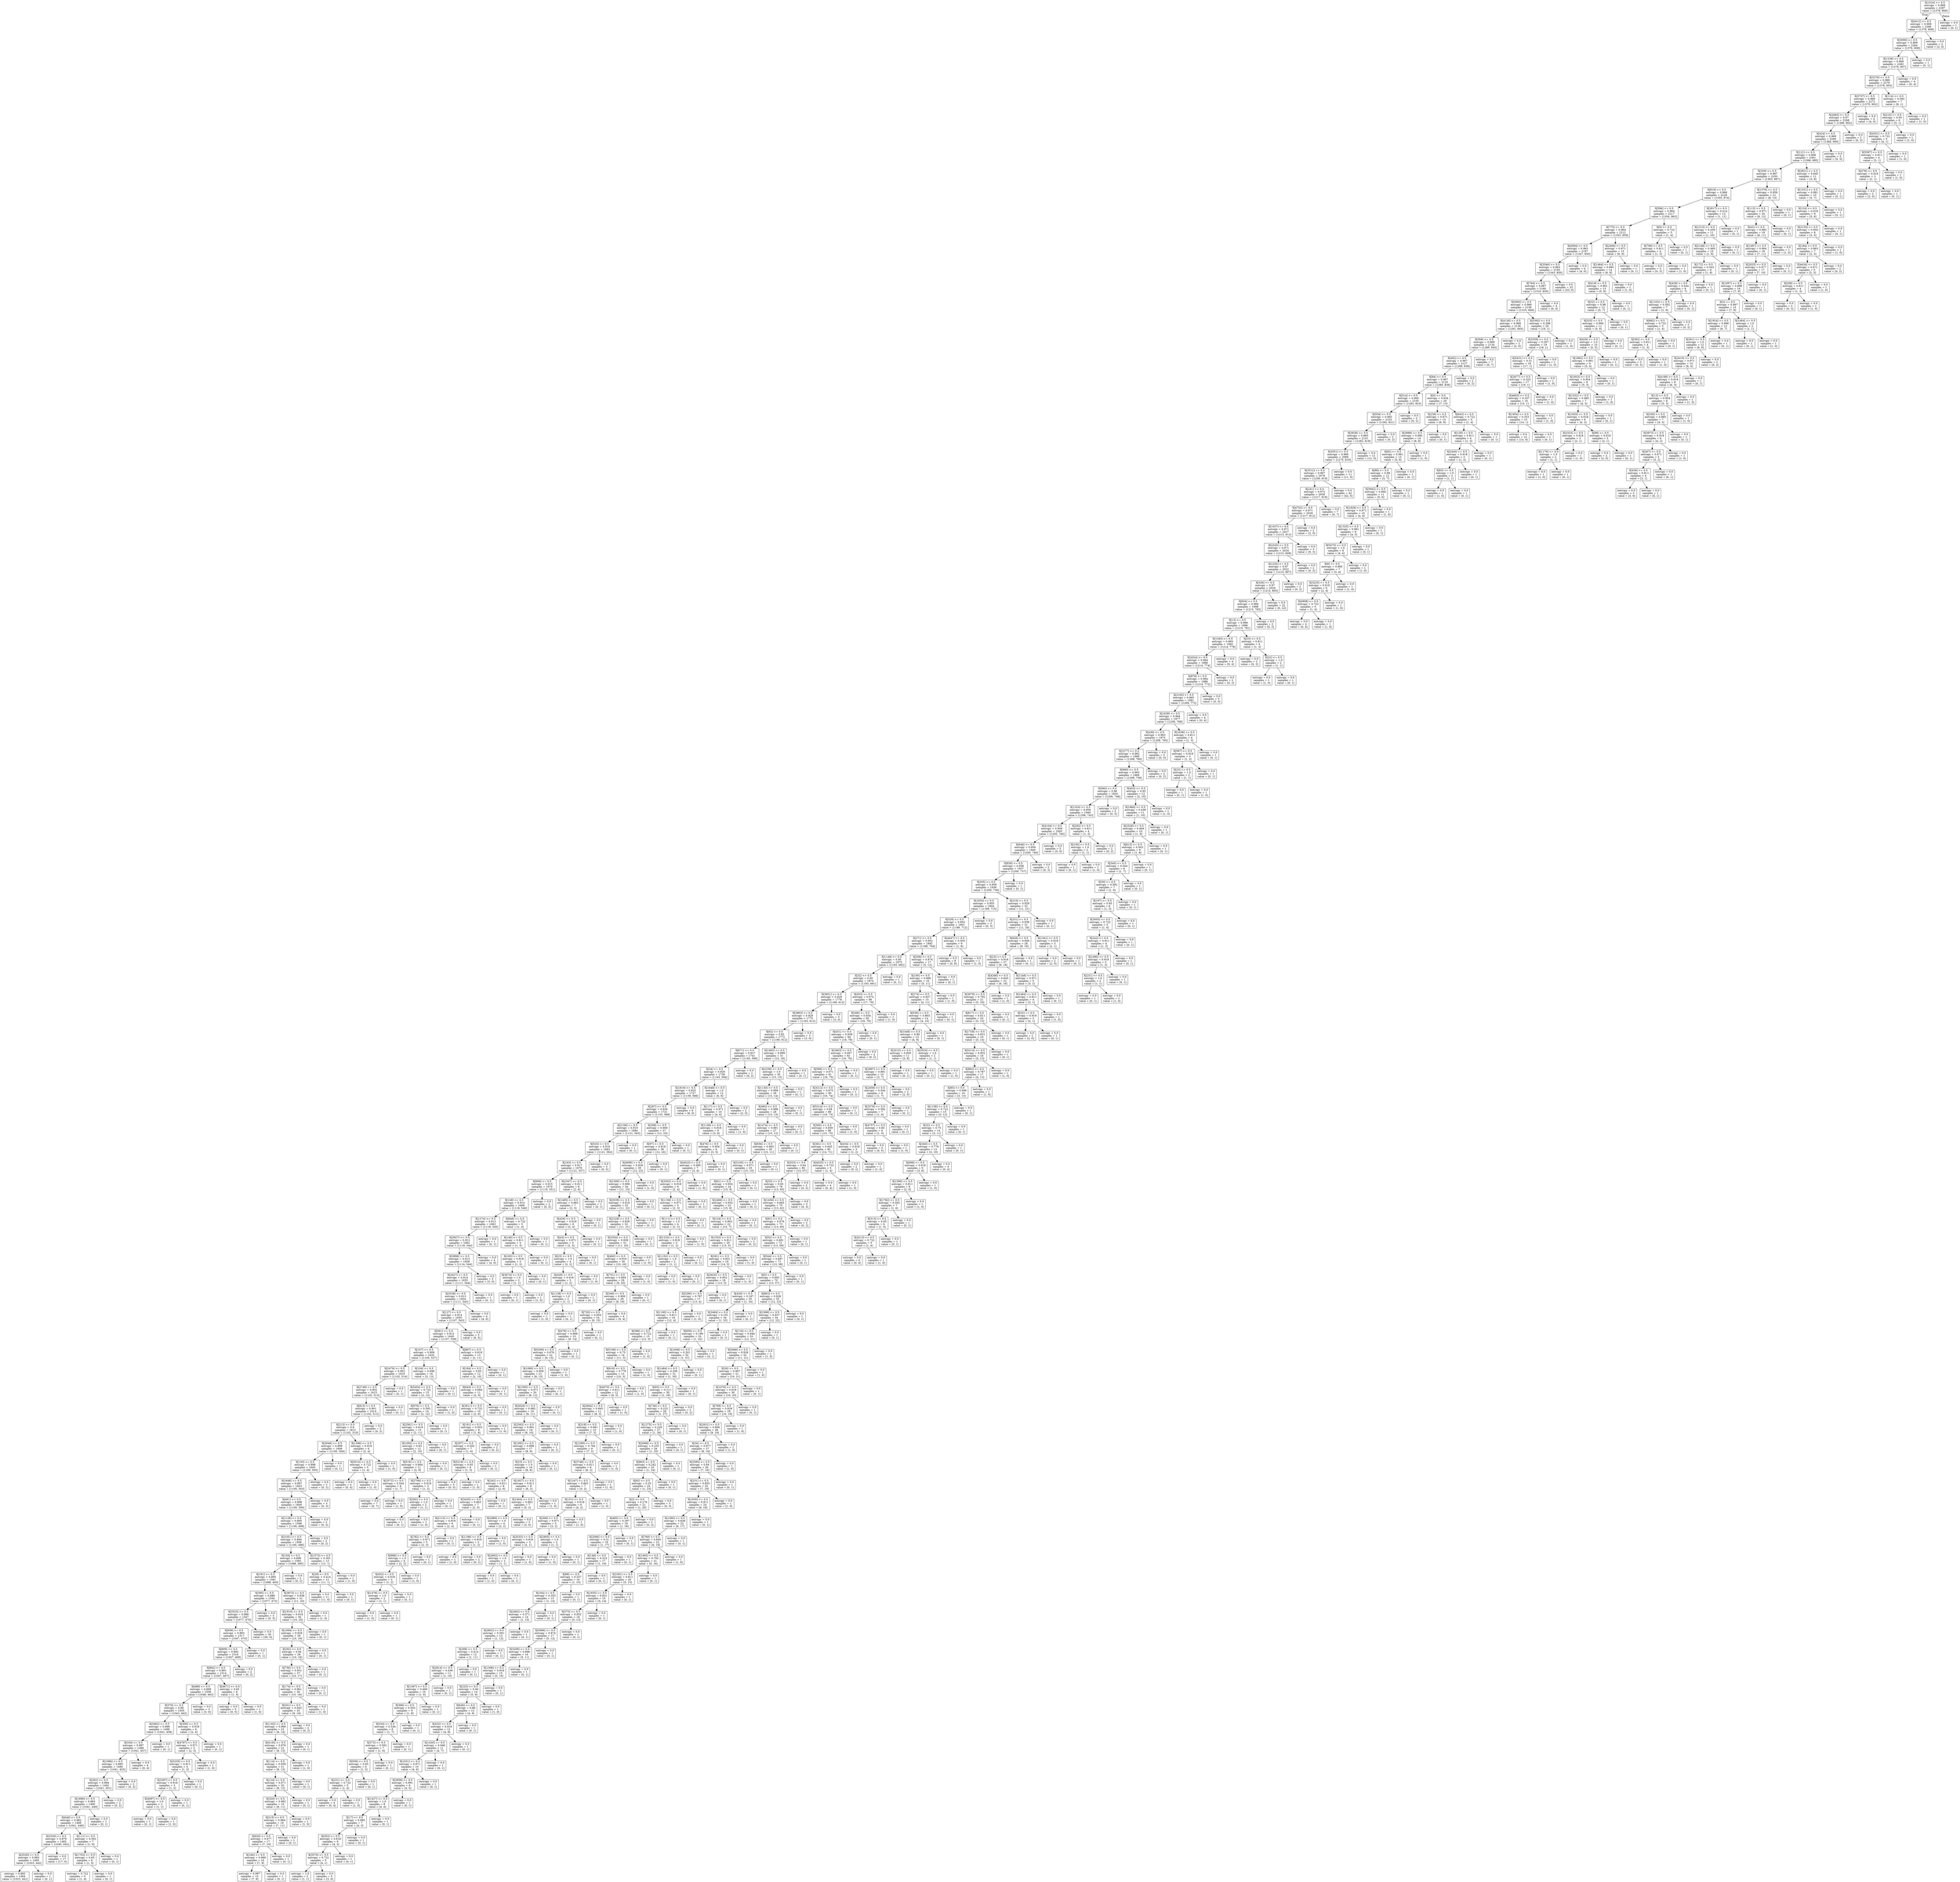 digraph Tree {
node [shape=box] ;
0 [label="X[1524] <= 0.5\nentropy = 0.969\nsamples = 2287\nvalue = [1378, 909]"] ;
1 [label="X[4412] <= 0.5\nentropy = 0.969\nsamples = 2286\nvalue = [1378, 908]"] ;
0 -> 1 [labeldistance=2.5, labelangle=45, headlabel="True"] ;
2 [label="X[3090] <= 0.5\nentropy = 0.969\nsamples = 2284\nvalue = [1376, 908]"] ;
1 -> 2 ;
3 [label="X[1236] <= 0.5\nentropy = 0.969\nsamples = 2283\nvalue = [1376, 907]"] ;
2 -> 3 ;
4 [label="X[3276] <= 0.5\nentropy = 0.969\nsamples = 2279\nvalue = [1376, 903]"] ;
3 -> 4 ;
5 [label="X[3737] <= 0.5\nentropy = 0.969\nsamples = 2272\nvalue = [1370, 902]"] ;
4 -> 5 ;
6 [label="X[2683] <= 0.5\nentropy = 0.97\nsamples = 2268\nvalue = [1366, 902]"] ;
5 -> 6 ;
7 [label="X[424] <= 0.5\nentropy = 0.969\nsamples = 2266\nvalue = [1366, 900]"] ;
6 -> 7 ;
8 [label="X[121] <= 0.5\nentropy = 0.968\nsamples = 2261\nvalue = [1366, 895]"] ;
7 -> 8 ;
9 [label="X[329] <= 0.5\nentropy = 0.967\nsamples = 2250\nvalue = [1363, 887]"] ;
8 -> 9 ;
10 [label="X[819] <= 0.5\nentropy = 0.966\nsamples = 2229\nvalue = [1355, 874]"] ;
9 -> 10 ;
11 [label="X[596] <= 0.5\nentropy = 0.964\nsamples = 2217\nvalue = [1354, 863]"] ;
10 -> 11 ;
12 [label="X[775] <= 0.5\nentropy = 0.964\nsamples = 2212\nvalue = [1353, 859]"] ;
11 -> 12 ;
13 [label="X[4594] <= 0.5\nentropy = 0.963\nsamples = 2197\nvalue = [1347, 850]"] ;
12 -> 13 ;
14 [label="X[3546] <= 0.5\nentropy = 0.963\nsamples = 2193\nvalue = [1343, 850]"] ;
13 -> 14 ;
15 [label="X[764] <= 0.5\nentropy = 0.967\nsamples = 2160\nvalue = [1310, 850]"] ;
14 -> 15 ;
16 [label="X[3092] <= 0.5\nentropy = 0.966\nsamples = 2156\nvalue = [1310, 846]"] ;
15 -> 16 ;
17 [label="X[4128] <= 0.5\nentropy = 0.968\nsamples = 2136\nvalue = [1291, 845]"] ;
16 -> 17 ;
18 [label="X[568] <= 0.5\nentropy = 0.969\nsamples = 2134\nvalue = [1289, 845]"] ;
17 -> 18 ;
19 [label="X[492] <= 0.5\nentropy = 0.967\nsamples = 2127\nvalue = [1289, 838]"] ;
18 -> 19 ;
20 [label="X[84] <= 0.5\nentropy = 0.967\nsamples = 2125\nvalue = [1289, 836]"] ;
19 -> 20 ;
21 [label="X[514] <= 0.5\nentropy = 0.965\nsamples = 2105\nvalue = [1282, 823]"] ;
20 -> 21 ;
22 [label="X[554] <= 0.5\nentropy = 0.965\nsamples = 2103\nvalue = [1282, 821]"] ;
21 -> 22 ;
23 [label="X[3928] <= 0.5\nentropy = 0.965\nsamples = 2101\nvalue = [1282, 819]"] ;
22 -> 23 ;
24 [label="X[3551] <= 0.5\nentropy = 0.966\nsamples = 2089\nvalue = [1270, 819]"] ;
23 -> 24 ;
25 [label="X[3512] <= 0.5\nentropy = 0.967\nsamples = 2078\nvalue = [1259, 819]"] ;
24 -> 25 ;
26 [label="X[241] <= 0.5\nentropy = 0.972\nsamples = 2036\nvalue = [1217, 819]"] ;
25 -> 26 ;
27 [label="X[4752] <= 0.5\nentropy = 0.971\nsamples = 2029\nvalue = [1217, 812]"] ;
26 -> 27 ;
28 [label="X[1037] <= 0.5\nentropy = 0.971\nsamples = 2027\nvalue = [1215, 812]"] ;
27 -> 28 ;
29 [label="X[2243] <= 0.5\nentropy = 0.971\nsamples = 2024\nvalue = [1215, 809]"] ;
28 -> 29 ;
30 [label="X[1252] <= 0.5\nentropy = 0.97\nsamples = 2022\nvalue = [1215, 807]"] ;
29 -> 30 ;
31 [label="X[326] <= 0.5\nentropy = 0.97\nsamples = 2020\nvalue = [1215, 805]"] ;
30 -> 31 ;
32 [label="X[654] <= 0.5\nentropy = 0.966\nsamples = 1998\nvalue = [1215, 783]"] ;
31 -> 32 ;
33 [label="X[13] <= 0.5\nentropy = 0.966\nsamples = 1996\nvalue = [1215, 781]"] ;
32 -> 33 ;
34 [label="X[1545] <= 0.5\nentropy = 0.965\nsamples = 1992\nvalue = [1214, 778]"] ;
33 -> 34 ;
35 [label="X[2024] <= 0.5\nentropy = 0.964\nsamples = 1988\nvalue = [1214, 774]"] ;
34 -> 35 ;
36 [label="X[878] <= 0.5\nentropy = 0.964\nsamples = 1986\nvalue = [1214, 772]"] ;
35 -> 36 ;
37 [label="X[2165] <= 0.5\nentropy = 0.965\nsamples = 1981\nvalue = [1209, 772]"] ;
36 -> 37 ;
38 [label="X[1639] <= 0.5\nentropy = 0.964\nsamples = 1977\nvalue = [1209, 768]"] ;
37 -> 38 ;
39 [label="X[436] <= 0.5\nentropy = 0.963\nsamples = 1973\nvalue = [1208, 765]"] ;
38 -> 39 ;
40 [label="X[2277] <= 0.5\nentropy = 0.962\nsamples = 1968\nvalue = [1208, 760]"] ;
39 -> 40 ;
41 [label="X[990] <= 0.5\nentropy = 0.962\nsamples = 1966\nvalue = [1208, 758]"] ;
40 -> 41 ;
42 [label="X[560] <= 0.5\nentropy = 0.96\nsamples = 1954\nvalue = [1206, 748]"] ;
41 -> 42 ;
43 [label="X[1324] <= 0.5\nentropy = 0.959\nsamples = 1949\nvalue = [1206, 743]"] ;
42 -> 43 ;
44 [label="X[4104] <= 0.5\nentropy = 0.958\nsamples = 1945\nvalue = [1205, 740]"] ;
43 -> 44 ;
45 [label="X[648] <= 0.5\nentropy = 0.959\nsamples = 1940\nvalue = [1200, 740]"] ;
44 -> 45 ;
46 [label="X[836] <= 0.5\nentropy = 0.958\nsamples = 1937\nvalue = [1200, 737]"] ;
45 -> 46 ;
47 [label="X[205] <= 0.5\nentropy = 0.958\nsamples = 1936\nvalue = [1200, 736]"] ;
46 -> 47 ;
48 [label="X[1834] <= 0.5\nentropy = 0.955\nsamples = 1904\nvalue = [1189, 715]"] ;
47 -> 48 ;
49 [label="X[529] <= 0.5\nentropy = 0.954\nsamples = 1901\nvalue = [1189, 712]"] ;
48 -> 49 ;
50 [label="X[271] <= 0.5\nentropy = 0.952\nsamples = 1892\nvalue = [1188, 704]"] ;
49 -> 50 ;
51 [label="X[1149] <= 0.5\nentropy = 0.95\nsamples = 1875\nvalue = [1183, 692]"] ;
50 -> 51 ;
52 [label="X[32] <= 0.5\nentropy = 0.95\nsamples = 1874\nvalue = [1183, 691]"] ;
51 -> 52 ;
53 [label="X[3951] <= 0.5\nentropy = 0.929\nsamples = 1778\nvalue = [1166, 612]"] ;
52 -> 53 ;
54 [label="X[3963] <= 0.5\nentropy = 0.929\nsamples = 1775\nvalue = [1163, 612]"] ;
53 -> 54 ;
55 [label="X[62] <= 0.5\nentropy = 0.93\nsamples = 1772\nvalue = [1160, 612]"] ;
54 -> 55 ;
56 [label="X[671] <= 0.5\nentropy = 0.927\nsamples = 1741\nvalue = [1145, 596]"] ;
55 -> 56 ;
57 [label="X[34] <= 0.5\nentropy = 0.926\nsamples = 1739\nvalue = [1145, 594]"] ;
56 -> 57 ;
58 [label="X[1819] <= 0.5\nentropy = 0.925\nsamples = 1727\nvalue = [1139, 588]"] ;
57 -> 58 ;
59 [label="X[267] <= 0.5\nentropy = 0.926\nsamples = 1721\nvalue = [1133, 588]"] ;
58 -> 59 ;
60 [label="X[2158] <= 0.5\nentropy = 0.919\nsamples = 1684\nvalue = [1121, 563]"] ;
59 -> 60 ;
61 [label="X[525] <= 0.5\nentropy = 0.919\nsamples = 1683\nvalue = [1121, 562]"] ;
60 -> 61 ;
62 [label="X[163] <= 0.5\nentropy = 0.917\nsamples = 1678\nvalue = [1121, 557]"] ;
61 -> 62 ;
63 [label="X[606] <= 0.5\nentropy = 0.915\nsamples = 1670\nvalue = [1119, 551]"] ;
62 -> 63 ;
64 [label="X[149] <= 0.5\nentropy = 0.914\nsamples = 1668\nvalue = [1119, 549]"] ;
63 -> 64 ;
65 [label="X[1274] <= 0.5\nentropy = 0.913\nsamples = 1663\nvalue = [1118, 545]"] ;
64 -> 65 ;
66 [label="X[3927] <= 0.5\nentropy = 0.912\nsamples = 1662\nvalue = [1118, 544]"] ;
65 -> 66 ;
67 [label="X[3896] <= 0.5\nentropy = 0.913\nsamples = 1658\nvalue = [1114, 544]"] ;
66 -> 67 ;
68 [label="X[3427] <= 0.5\nentropy = 0.914\nsamples = 1655\nvalue = [1111, 544]"] ;
67 -> 68 ;
69 [label="X[3538] <= 0.5\nentropy = 0.913\nsamples = 1654\nvalue = [1111, 543]"] ;
68 -> 69 ;
70 [label="X[127] <= 0.5\nentropy = 0.914\nsamples = 1650\nvalue = [1107, 543]"] ;
69 -> 70 ;
71 [label="X[561] <= 0.5\nentropy = 0.912\nsamples = 1645\nvalue = [1107, 538]"] ;
70 -> 71 ;
72 [label="X[107] <= 0.5\nentropy = 0.908\nsamples = 1632\nvalue = [1105, 527]"] ;
71 -> 72 ;
73 [label="X[2479] <= 0.5\nentropy = 0.902\nsamples = 1616\nvalue = [1102, 514]"] ;
72 -> 73 ;
74 [label="X[2749] <= 0.5\nentropy = 0.902\nsamples = 1615\nvalue = [1102, 513]"] ;
73 -> 74 ;
75 [label="X[815] <= 0.5\nentropy = 0.901\nsamples = 1614\nvalue = [1102, 512]"] ;
74 -> 75 ;
76 [label="X[213] <= 0.5\nentropy = 0.9\nsamples = 1612\nvalue = [1102, 510]"] ;
75 -> 76 ;
77 [label="X[3046] <= 0.5\nentropy = 0.899\nsamples = 1606\nvalue = [1100, 506]"] ;
76 -> 77 ;
78 [label="X[130] <= 0.5\nentropy = 0.898\nsamples = 1605\nvalue = [1100, 505]"] ;
77 -> 78 ;
79 [label="X[1648] <= 0.5\nentropy = 0.897\nsamples = 1603\nvalue = [1100, 503]"] ;
78 -> 79 ;
80 [label="X[461] <= 0.5\nentropy = 0.896\nsamples = 1600\nvalue = [1100, 500]"] ;
79 -> 80 ;
81 [label="X[1128] <= 0.5\nentropy = 0.895\nsamples = 1598\nvalue = [1100, 498]"] ;
80 -> 81 ;
82 [label="X[3181] <= 0.5\nentropy = 0.894\nsamples = 1596\nvalue = [1100, 496]"] ;
81 -> 82 ;
83 [label="X[154] <= 0.5\nentropy = 0.896\nsamples = 1583\nvalue = [1088, 495]"] ;
82 -> 83 ;
84 [label="X[191] <= 0.5\nentropy = 0.895\nsamples = 1581\nvalue = [1088, 493]"] ;
83 -> 84 ;
85 [label="X[395] <= 0.5\nentropy = 0.888\nsamples = 1550\nvalue = [1077, 473]"] ;
84 -> 85 ;
86 [label="X[3523] <= 0.5\nentropy = 0.886\nsamples = 1547\nvalue = [1077, 470]"] ;
85 -> 86 ;
87 [label="X[609] <= 0.5\nentropy = 0.893\nsamples = 1517\nvalue = [1047, 470]"] ;
86 -> 87 ;
88 [label="X[809] <= 0.5\nentropy = 0.892\nsamples = 1516\nvalue = [1047, 469]"] ;
87 -> 88 ;
89 [label="X[892] <= 0.5\nentropy = 0.891\nsamples = 1514\nvalue = [1047, 467]"] ;
88 -> 89 ;
90 [label="X[489] <= 0.5\nentropy = 0.889\nsamples = 1508\nvalue = [1046, 462]"] ;
89 -> 90 ;
91 [label="X[370] <= 0.5\nentropy = 0.89\nsamples = 1505\nvalue = [1043, 462]"] ;
90 -> 91 ;
92 [label="X[3462] <= 0.5\nentropy = 0.888\nsamples = 1499\nvalue = [1041, 458]"] ;
91 -> 92 ;
93 [label="X[334] <= 0.5\nentropy = 0.887\nsamples = 1498\nvalue = [1041, 457]"] ;
92 -> 93 ;
94 [label="X[1086] <= 0.5\nentropy = 0.885\nsamples = 1494\nvalue = [1041, 453]"] ;
93 -> 94 ;
95 [label="X[262] <= 0.5\nentropy = 0.884\nsamples = 1492\nvalue = [1041, 451]"] ;
94 -> 95 ;
96 [label="X[1690] <= 0.5\nentropy = 0.883\nsamples = 1490\nvalue = [1041, 449]"] ;
95 -> 96 ;
97 [label="X[646] <= 0.5\nentropy = 0.882\nsamples = 1489\nvalue = [1041, 448]"] ;
96 -> 97 ;
98 [label="X[3330] <= 0.5\nentropy = 0.879\nsamples = 1482\nvalue = [1040, 442]"] ;
97 -> 98 ;
99 [label="X[2529] <= 0.5\nentropy = 0.883\nsamples = 1465\nvalue = [1023, 442]"] ;
98 -> 99 ;
100 [label="entropy = 0.883\nsamples = 1464\nvalue = [1023, 441]"] ;
99 -> 100 ;
101 [label="entropy = 0.0\nsamples = 1\nvalue = [0, 1]"] ;
99 -> 101 ;
102 [label="entropy = 0.0\nsamples = 17\nvalue = [17, 0]"] ;
98 -> 102 ;
103 [label="X[111] <= 0.5\nentropy = 0.592\nsamples = 7\nvalue = [1, 6]"] ;
97 -> 103 ;
104 [label="X[1703] <= 0.5\nentropy = 0.65\nsamples = 6\nvalue = [1, 5]"] ;
103 -> 104 ;
105 [label="entropy = 0.722\nsamples = 5\nvalue = [1, 4]"] ;
104 -> 105 ;
106 [label="entropy = 0.0\nsamples = 1\nvalue = [0, 1]"] ;
104 -> 106 ;
107 [label="entropy = 0.0\nsamples = 1\nvalue = [0, 1]"] ;
103 -> 107 ;
108 [label="entropy = 0.0\nsamples = 1\nvalue = [0, 1]"] ;
96 -> 108 ;
109 [label="entropy = 0.0\nsamples = 2\nvalue = [0, 2]"] ;
95 -> 109 ;
110 [label="entropy = 0.0\nsamples = 2\nvalue = [0, 2]"] ;
94 -> 110 ;
111 [label="entropy = 0.0\nsamples = 4\nvalue = [0, 4]"] ;
93 -> 111 ;
112 [label="entropy = 0.0\nsamples = 1\nvalue = [0, 1]"] ;
92 -> 112 ;
113 [label="X[300] <= 0.5\nentropy = 0.918\nsamples = 6\nvalue = [2, 4]"] ;
91 -> 113 ;
114 [label="X[4787] <= 0.5\nentropy = 0.971\nsamples = 5\nvalue = [2, 3]"] ;
113 -> 114 ;
115 [label="X[3235] <= 0.5\nentropy = 0.811\nsamples = 4\nvalue = [1, 3]"] ;
114 -> 115 ;
116 [label="X[3397] <= 0.5\nentropy = 0.918\nsamples = 3\nvalue = [1, 2]"] ;
115 -> 116 ;
117 [label="X[4097] <= 0.5\nentropy = 1.0\nsamples = 2\nvalue = [1, 1]"] ;
116 -> 117 ;
118 [label="entropy = 0.0\nsamples = 1\nvalue = [0, 1]"] ;
117 -> 118 ;
119 [label="entropy = 0.0\nsamples = 1\nvalue = [1, 0]"] ;
117 -> 119 ;
120 [label="entropy = 0.0\nsamples = 1\nvalue = [0, 1]"] ;
116 -> 120 ;
121 [label="entropy = 0.0\nsamples = 1\nvalue = [0, 1]"] ;
115 -> 121 ;
122 [label="entropy = 0.0\nsamples = 1\nvalue = [1, 0]"] ;
114 -> 122 ;
123 [label="entropy = 0.0\nsamples = 1\nvalue = [0, 1]"] ;
113 -> 123 ;
124 [label="entropy = 0.0\nsamples = 3\nvalue = [3, 0]"] ;
90 -> 124 ;
125 [label="X[4671] <= 0.5\nentropy = 0.65\nsamples = 6\nvalue = [1, 5]"] ;
89 -> 125 ;
126 [label="entropy = 0.0\nsamples = 5\nvalue = [0, 5]"] ;
125 -> 126 ;
127 [label="entropy = 0.0\nsamples = 1\nvalue = [1, 0]"] ;
125 -> 127 ;
128 [label="entropy = 0.0\nsamples = 2\nvalue = [0, 2]"] ;
88 -> 128 ;
129 [label="entropy = 0.0\nsamples = 1\nvalue = [0, 1]"] ;
87 -> 129 ;
130 [label="entropy = 0.0\nsamples = 30\nvalue = [30, 0]"] ;
86 -> 130 ;
131 [label="entropy = 0.0\nsamples = 3\nvalue = [0, 3]"] ;
85 -> 131 ;
132 [label="X[3873] <= 0.5\nentropy = 0.938\nsamples = 31\nvalue = [11, 20]"] ;
84 -> 132 ;
133 [label="X[1910] <= 0.5\nentropy = 0.918\nsamples = 30\nvalue = [10, 20]"] ;
132 -> 133 ;
134 [label="X[1094] <= 0.5\nentropy = 0.929\nsamples = 29\nvalue = [10, 19]"] ;
133 -> 134 ;
135 [label="X[292] <= 0.5\nentropy = 0.94\nsamples = 28\nvalue = [10, 18]"] ;
134 -> 135 ;
136 [label="X[756] <= 0.5\nentropy = 0.951\nsamples = 27\nvalue = [10, 17]"] ;
135 -> 136 ;
137 [label="X[174] <= 0.5\nentropy = 0.961\nsamples = 26\nvalue = [10, 16]"] ;
136 -> 137 ;
138 [label="X[201] <= 0.5\nentropy = 0.943\nsamples = 25\nvalue = [9, 16]"] ;
137 -> 138 ;
139 [label="X[1162] <= 0.5\nentropy = 0.966\nsamples = 23\nvalue = [9, 14]"] ;
138 -> 139 ;
140 [label="X[4145] <= 0.5\nentropy = 0.976\nsamples = 22\nvalue = [9, 13]"] ;
139 -> 140 ;
141 [label="X[114] <= 0.5\nentropy = 0.959\nsamples = 21\nvalue = [8, 13]"] ;
140 -> 141 ;
142 [label="X[124] <= 0.5\nentropy = 0.971\nsamples = 20\nvalue = [8, 12]"] ;
141 -> 142 ;
143 [label="X[320] <= 0.5\nentropy = 0.982\nsamples = 19\nvalue = [8, 11]"] ;
142 -> 143 ;
144 [label="X[215] <= 0.5\nentropy = 0.964\nsamples = 18\nvalue = [7, 11]"] ;
143 -> 144 ;
145 [label="X[620] <= 0.5\nentropy = 0.977\nsamples = 17\nvalue = [7, 10]"] ;
144 -> 145 ;
146 [label="X[184] <= 0.5\nentropy = 0.989\nsamples = 16\nvalue = [7, 9]"] ;
145 -> 146 ;
147 [label="entropy = 0.997\nsamples = 15\nvalue = [7, 8]"] ;
146 -> 147 ;
148 [label="entropy = 0.0\nsamples = 1\nvalue = [0, 1]"] ;
146 -> 148 ;
149 [label="entropy = 0.0\nsamples = 1\nvalue = [0, 1]"] ;
145 -> 149 ;
150 [label="entropy = 0.0\nsamples = 1\nvalue = [0, 1]"] ;
144 -> 150 ;
151 [label="entropy = 0.0\nsamples = 1\nvalue = [1, 0]"] ;
143 -> 151 ;
152 [label="entropy = 0.0\nsamples = 1\nvalue = [0, 1]"] ;
142 -> 152 ;
153 [label="entropy = 0.0\nsamples = 1\nvalue = [0, 1]"] ;
141 -> 153 ;
154 [label="entropy = 0.0\nsamples = 1\nvalue = [1, 0]"] ;
140 -> 154 ;
155 [label="entropy = 0.0\nsamples = 1\nvalue = [0, 1]"] ;
139 -> 155 ;
156 [label="entropy = 0.0\nsamples = 2\nvalue = [0, 2]"] ;
138 -> 156 ;
157 [label="entropy = 0.0\nsamples = 1\nvalue = [1, 0]"] ;
137 -> 157 ;
158 [label="entropy = 0.0\nsamples = 1\nvalue = [0, 1]"] ;
136 -> 158 ;
159 [label="entropy = 0.0\nsamples = 1\nvalue = [0, 1]"] ;
135 -> 159 ;
160 [label="entropy = 0.0\nsamples = 1\nvalue = [0, 1]"] ;
134 -> 160 ;
161 [label="entropy = 0.0\nsamples = 1\nvalue = [0, 1]"] ;
133 -> 161 ;
162 [label="entropy = 0.0\nsamples = 1\nvalue = [1, 0]"] ;
132 -> 162 ;
163 [label="entropy = 0.0\nsamples = 2\nvalue = [0, 2]"] ;
83 -> 163 ;
164 [label="X[1573] <= 0.5\nentropy = 0.391\nsamples = 13\nvalue = [12, 1]"] ;
82 -> 164 ;
165 [label="X[28] <= 0.5\nentropy = 0.414\nsamples = 12\nvalue = [11, 1]"] ;
164 -> 165 ;
166 [label="entropy = 0.0\nsamples = 11\nvalue = [11, 0]"] ;
165 -> 166 ;
167 [label="entropy = 0.0\nsamples = 1\nvalue = [0, 1]"] ;
165 -> 167 ;
168 [label="entropy = 0.0\nsamples = 1\nvalue = [1, 0]"] ;
164 -> 168 ;
169 [label="entropy = 0.0\nsamples = 2\nvalue = [0, 2]"] ;
81 -> 169 ;
170 [label="entropy = 0.0\nsamples = 2\nvalue = [0, 2]"] ;
80 -> 170 ;
171 [label="entropy = 0.0\nsamples = 3\nvalue = [0, 3]"] ;
79 -> 171 ;
172 [label="entropy = 0.0\nsamples = 2\nvalue = [0, 2]"] ;
78 -> 172 ;
173 [label="entropy = 0.0\nsamples = 1\nvalue = [0, 1]"] ;
77 -> 173 ;
174 [label="X[1396] <= 0.5\nentropy = 0.918\nsamples = 6\nvalue = [2, 4]"] ;
76 -> 174 ;
175 [label="X[5014] <= 0.5\nentropy = 0.722\nsamples = 5\nvalue = [1, 4]"] ;
174 -> 175 ;
176 [label="entropy = 0.0\nsamples = 4\nvalue = [0, 4]"] ;
175 -> 176 ;
177 [label="entropy = 0.0\nsamples = 1\nvalue = [1, 0]"] ;
175 -> 177 ;
178 [label="entropy = 0.0\nsamples = 1\nvalue = [1, 0]"] ;
174 -> 178 ;
179 [label="entropy = 0.0\nsamples = 2\nvalue = [0, 2]"] ;
75 -> 179 ;
180 [label="entropy = 0.0\nsamples = 1\nvalue = [0, 1]"] ;
74 -> 180 ;
181 [label="entropy = 0.0\nsamples = 1\nvalue = [0, 1]"] ;
73 -> 181 ;
182 [label="X[104] <= 0.5\nentropy = 0.696\nsamples = 16\nvalue = [3, 13]"] ;
72 -> 182 ;
183 [label="X[5454] <= 0.5\nentropy = 0.722\nsamples = 15\nvalue = [3, 12]"] ;
182 -> 183 ;
184 [label="X[976] <= 0.5\nentropy = 0.592\nsamples = 14\nvalue = [2, 12]"] ;
183 -> 184 ;
185 [label="X[2581] <= 0.5\nentropy = 0.619\nsamples = 13\nvalue = [2, 11]"] ;
184 -> 185 ;
186 [label="X[1092] <= 0.5\nentropy = 0.65\nsamples = 12\nvalue = [2, 10]"] ;
185 -> 186 ;
187 [label="X[516] <= 0.5\nentropy = 0.684\nsamples = 11\nvalue = [2, 9]"] ;
186 -> 187 ;
188 [label="X[3572] <= 0.5\nentropy = 0.544\nsamples = 8\nvalue = [1, 7]"] ;
187 -> 188 ;
189 [label="entropy = 0.0\nsamples = 7\nvalue = [0, 7]"] ;
188 -> 189 ;
190 [label="entropy = 0.0\nsamples = 1\nvalue = [1, 0]"] ;
188 -> 190 ;
191 [label="X[2706] <= 0.5\nentropy = 0.918\nsamples = 3\nvalue = [1, 2]"] ;
187 -> 191 ;
192 [label="X[392] <= 0.5\nentropy = 1.0\nsamples = 2\nvalue = [1, 1]"] ;
191 -> 192 ;
193 [label="entropy = 0.0\nsamples = 1\nvalue = [0, 1]"] ;
192 -> 193 ;
194 [label="entropy = 0.0\nsamples = 1\nvalue = [1, 0]"] ;
192 -> 194 ;
195 [label="entropy = 0.0\nsamples = 1\nvalue = [0, 1]"] ;
191 -> 195 ;
196 [label="entropy = 0.0\nsamples = 1\nvalue = [0, 1]"] ;
186 -> 196 ;
197 [label="entropy = 0.0\nsamples = 1\nvalue = [0, 1]"] ;
185 -> 197 ;
198 [label="entropy = 0.0\nsamples = 1\nvalue = [0, 1]"] ;
184 -> 198 ;
199 [label="entropy = 0.0\nsamples = 1\nvalue = [1, 0]"] ;
183 -> 199 ;
200 [label="entropy = 0.0\nsamples = 1\nvalue = [0, 1]"] ;
182 -> 200 ;
201 [label="X[867] <= 0.5\nentropy = 0.619\nsamples = 13\nvalue = [2, 11]"] ;
71 -> 201 ;
202 [label="X[184] <= 0.5\nentropy = 0.65\nsamples = 12\nvalue = [2, 10]"] ;
201 -> 202 ;
203 [label="X[644] <= 0.5\nentropy = 0.684\nsamples = 11\nvalue = [2, 9]"] ;
202 -> 203 ;
204 [label="X[3911] <= 0.5\nentropy = 0.722\nsamples = 10\nvalue = [2, 8]"] ;
203 -> 204 ;
205 [label="X[191] <= 0.5\nentropy = 0.503\nsamples = 9\nvalue = [1, 8]"] ;
204 -> 205 ;
206 [label="X[297] <= 0.5\nentropy = 0.592\nsamples = 7\nvalue = [1, 6]"] ;
205 -> 206 ;
207 [label="X[5219] <= 0.5\nentropy = 0.65\nsamples = 6\nvalue = [1, 5]"] ;
206 -> 207 ;
208 [label="entropy = 0.0\nsamples = 5\nvalue = [0, 5]"] ;
207 -> 208 ;
209 [label="entropy = 0.0\nsamples = 1\nvalue = [1, 0]"] ;
207 -> 209 ;
210 [label="entropy = 0.0\nsamples = 1\nvalue = [0, 1]"] ;
206 -> 210 ;
211 [label="entropy = 0.0\nsamples = 2\nvalue = [0, 2]"] ;
205 -> 211 ;
212 [label="entropy = 0.0\nsamples = 1\nvalue = [1, 0]"] ;
204 -> 212 ;
213 [label="entropy = 0.0\nsamples = 1\nvalue = [0, 1]"] ;
203 -> 213 ;
214 [label="entropy = 0.0\nsamples = 1\nvalue = [0, 1]"] ;
202 -> 214 ;
215 [label="entropy = 0.0\nsamples = 1\nvalue = [0, 1]"] ;
201 -> 215 ;
216 [label="entropy = 0.0\nsamples = 5\nvalue = [0, 5]"] ;
70 -> 216 ;
217 [label="entropy = 0.0\nsamples = 4\nvalue = [4, 0]"] ;
69 -> 217 ;
218 [label="entropy = 0.0\nsamples = 1\nvalue = [0, 1]"] ;
68 -> 218 ;
219 [label="entropy = 0.0\nsamples = 3\nvalue = [3, 0]"] ;
67 -> 219 ;
220 [label="entropy = 0.0\nsamples = 4\nvalue = [4, 0]"] ;
66 -> 220 ;
221 [label="entropy = 0.0\nsamples = 1\nvalue = [0, 1]"] ;
65 -> 221 ;
222 [label="X[646] <= 0.5\nentropy = 0.722\nsamples = 5\nvalue = [1, 4]"] ;
64 -> 222 ;
223 [label="X[140] <= 0.5\nentropy = 0.811\nsamples = 4\nvalue = [1, 3]"] ;
222 -> 223 ;
224 [label="X[165] <= 0.5\nentropy = 0.918\nsamples = 3\nvalue = [1, 2]"] ;
223 -> 224 ;
225 [label="X[3674] <= 0.5\nentropy = 1.0\nsamples = 2\nvalue = [1, 1]"] ;
224 -> 225 ;
226 [label="entropy = 0.0\nsamples = 1\nvalue = [0, 1]"] ;
225 -> 226 ;
227 [label="entropy = 0.0\nsamples = 1\nvalue = [1, 0]"] ;
225 -> 227 ;
228 [label="entropy = 0.0\nsamples = 1\nvalue = [0, 1]"] ;
224 -> 228 ;
229 [label="entropy = 0.0\nsamples = 1\nvalue = [0, 1]"] ;
223 -> 229 ;
230 [label="entropy = 0.0\nsamples = 1\nvalue = [0, 1]"] ;
222 -> 230 ;
231 [label="entropy = 0.0\nsamples = 2\nvalue = [0, 2]"] ;
63 -> 231 ;
232 [label="X[2347] <= 0.5\nentropy = 0.811\nsamples = 8\nvalue = [2, 6]"] ;
62 -> 232 ;
233 [label="X[1485] <= 0.5\nentropy = 0.863\nsamples = 7\nvalue = [2, 5]"] ;
232 -> 233 ;
234 [label="X[426] <= 0.5\nentropy = 0.918\nsamples = 6\nvalue = [2, 4]"] ;
233 -> 234 ;
235 [label="X[43] <= 0.5\nentropy = 0.971\nsamples = 5\nvalue = [2, 3]"] ;
234 -> 235 ;
236 [label="X[23] <= 0.5\nentropy = 1.0\nsamples = 4\nvalue = [2, 2]"] ;
235 -> 236 ;
237 [label="X[429] <= 0.5\nentropy = 0.918\nsamples = 3\nvalue = [1, 2]"] ;
236 -> 237 ;
238 [label="X[1128] <= 0.5\nentropy = 1.0\nsamples = 2\nvalue = [1, 1]"] ;
237 -> 238 ;
239 [label="entropy = 0.0\nsamples = 1\nvalue = [1, 0]"] ;
238 -> 239 ;
240 [label="entropy = 0.0\nsamples = 1\nvalue = [0, 1]"] ;
238 -> 240 ;
241 [label="entropy = 0.0\nsamples = 1\nvalue = [0, 1]"] ;
237 -> 241 ;
242 [label="entropy = 0.0\nsamples = 1\nvalue = [1, 0]"] ;
236 -> 242 ;
243 [label="entropy = 0.0\nsamples = 1\nvalue = [0, 1]"] ;
235 -> 243 ;
244 [label="entropy = 0.0\nsamples = 1\nvalue = [0, 1]"] ;
234 -> 244 ;
245 [label="entropy = 0.0\nsamples = 1\nvalue = [0, 1]"] ;
233 -> 245 ;
246 [label="entropy = 0.0\nsamples = 1\nvalue = [0, 1]"] ;
232 -> 246 ;
247 [label="entropy = 0.0\nsamples = 5\nvalue = [0, 5]"] ;
61 -> 247 ;
248 [label="entropy = 0.0\nsamples = 1\nvalue = [0, 1]"] ;
60 -> 248 ;
249 [label="X[308] <= 0.5\nentropy = 0.909\nsamples = 37\nvalue = [12, 25]"] ;
59 -> 249 ;
250 [label="X[97] <= 0.5\nentropy = 0.918\nsamples = 36\nvalue = [12, 24]"] ;
249 -> 250 ;
251 [label="X[4099] <= 0.5\nentropy = 0.928\nsamples = 35\nvalue = [12, 23]"] ;
250 -> 251 ;
252 [label="X[1506] <= 0.5\nentropy = 0.908\nsamples = 34\nvalue = [11, 23]"] ;
251 -> 252 ;
253 [label="X[3039] <= 0.5\nentropy = 0.918\nsamples = 33\nvalue = [11, 22]"] ;
252 -> 253 ;
254 [label="X[2228] <= 0.5\nentropy = 0.928\nsamples = 32\nvalue = [11, 21]"] ;
253 -> 254 ;
255 [label="X[3354] <= 0.5\nentropy = 0.938\nsamples = 31\nvalue = [11, 20]"] ;
254 -> 255 ;
256 [label="X[460] <= 0.5\nentropy = 0.918\nsamples = 30\nvalue = [10, 20]"] ;
255 -> 256 ;
257 [label="X[751] <= 0.5\nentropy = 0.894\nsamples = 29\nvalue = [9, 20]"] ;
256 -> 257 ;
258 [label="X[349] <= 0.5\nentropy = 0.906\nsamples = 28\nvalue = [9, 19]"] ;
257 -> 258 ;
259 [label="X[720] <= 0.5\nentropy = 0.954\nsamples = 24\nvalue = [9, 15]"] ;
258 -> 259 ;
260 [label="X[478] <= 0.5\nentropy = 0.966\nsamples = 23\nvalue = [9, 14]"] ;
259 -> 260 ;
261 [label="X[5209] <= 0.5\nentropy = 0.976\nsamples = 22\nvalue = [9, 13]"] ;
260 -> 261 ;
262 [label="X[1080] <= 0.5\nentropy = 0.959\nsamples = 21\nvalue = [8, 13]"] ;
261 -> 262 ;
263 [label="X[1595] <= 0.5\nentropy = 0.971\nsamples = 20\nvalue = [8, 12]"] ;
262 -> 263 ;
264 [label="X[2626] <= 0.5\nentropy = 0.982\nsamples = 19\nvalue = [8, 11]"] ;
263 -> 264 ;
265 [label="X[2563] <= 0.5\nentropy = 0.991\nsamples = 18\nvalue = [8, 10]"] ;
264 -> 265 ;
266 [label="X[1092] <= 0.5\nentropy = 0.998\nsamples = 17\nvalue = [8, 9]"] ;
265 -> 266 ;
267 [label="X[23] <= 0.5\nentropy = 1.0\nsamples = 16\nvalue = [8, 8]"] ;
266 -> 267 ;
268 [label="X[242] <= 0.5\nentropy = 0.811\nsamples = 8\nvalue = [2, 6]"] ;
267 -> 268 ;
269 [label="X[3435] <= 0.5\nentropy = 0.863\nsamples = 7\nvalue = [2, 5]"] ;
268 -> 269 ;
270 [label="X[2115] <= 0.5\nentropy = 0.918\nsamples = 6\nvalue = [2, 4]"] ;
269 -> 270 ;
271 [label="X[782] <= 0.5\nentropy = 0.971\nsamples = 5\nvalue = [2, 3]"] ;
270 -> 271 ;
272 [label="X[968] <= 0.5\nentropy = 1.0\nsamples = 4\nvalue = [2, 2]"] ;
271 -> 272 ;
273 [label="X[452] <= 0.5\nentropy = 0.918\nsamples = 3\nvalue = [1, 2]"] ;
272 -> 273 ;
274 [label="X[1478] <= 0.5\nentropy = 1.0\nsamples = 2\nvalue = [1, 1]"] ;
273 -> 274 ;
275 [label="entropy = 0.0\nsamples = 1\nvalue = [1, 0]"] ;
274 -> 275 ;
276 [label="entropy = 0.0\nsamples = 1\nvalue = [0, 1]"] ;
274 -> 276 ;
277 [label="entropy = 0.0\nsamples = 1\nvalue = [0, 1]"] ;
273 -> 277 ;
278 [label="entropy = 0.0\nsamples = 1\nvalue = [1, 0]"] ;
272 -> 278 ;
279 [label="entropy = 0.0\nsamples = 1\nvalue = [0, 1]"] ;
271 -> 279 ;
280 [label="entropy = 0.0\nsamples = 1\nvalue = [0, 1]"] ;
270 -> 280 ;
281 [label="entropy = 0.0\nsamples = 1\nvalue = [0, 1]"] ;
269 -> 281 ;
282 [label="entropy = 0.0\nsamples = 1\nvalue = [0, 1]"] ;
268 -> 282 ;
283 [label="X[1927] <= 0.5\nentropy = 0.811\nsamples = 8\nvalue = [6, 2]"] ;
267 -> 283 ;
284 [label="X[1464] <= 0.5\nentropy = 0.863\nsamples = 7\nvalue = [5, 2]"] ;
283 -> 284 ;
285 [label="X[2989] <= 0.5\nentropy = 1.0\nsamples = 4\nvalue = [2, 2]"] ;
284 -> 285 ;
286 [label="X[1198] <= 0.5\nentropy = 0.918\nsamples = 3\nvalue = [1, 2]"] ;
285 -> 286 ;
287 [label="entropy = 0.0\nsamples = 1\nvalue = [1, 0]"] ;
286 -> 287 ;
288 [label="entropy = 0.0\nsamples = 2\nvalue = [0, 2]"] ;
286 -> 288 ;
289 [label="entropy = 0.0\nsamples = 1\nvalue = [1, 0]"] ;
285 -> 289 ;
290 [label="entropy = 0.0\nsamples = 3\nvalue = [3, 0]"] ;
284 -> 290 ;
291 [label="entropy = 0.0\nsamples = 1\nvalue = [1, 0]"] ;
283 -> 291 ;
292 [label="entropy = 0.0\nsamples = 1\nvalue = [0, 1]"] ;
266 -> 292 ;
293 [label="entropy = 0.0\nsamples = 1\nvalue = [0, 1]"] ;
265 -> 293 ;
294 [label="entropy = 0.0\nsamples = 1\nvalue = [0, 1]"] ;
264 -> 294 ;
295 [label="entropy = 0.0\nsamples = 1\nvalue = [0, 1]"] ;
263 -> 295 ;
296 [label="entropy = 0.0\nsamples = 1\nvalue = [0, 1]"] ;
262 -> 296 ;
297 [label="entropy = 0.0\nsamples = 1\nvalue = [1, 0]"] ;
261 -> 297 ;
298 [label="entropy = 0.0\nsamples = 1\nvalue = [0, 1]"] ;
260 -> 298 ;
299 [label="entropy = 0.0\nsamples = 1\nvalue = [0, 1]"] ;
259 -> 299 ;
300 [label="entropy = 0.0\nsamples = 4\nvalue = [0, 4]"] ;
258 -> 300 ;
301 [label="entropy = 0.0\nsamples = 1\nvalue = [0, 1]"] ;
257 -> 301 ;
302 [label="entropy = 0.0\nsamples = 1\nvalue = [1, 0]"] ;
256 -> 302 ;
303 [label="entropy = 0.0\nsamples = 1\nvalue = [1, 0]"] ;
255 -> 303 ;
304 [label="entropy = 0.0\nsamples = 1\nvalue = [0, 1]"] ;
254 -> 304 ;
305 [label="entropy = 0.0\nsamples = 1\nvalue = [0, 1]"] ;
253 -> 305 ;
306 [label="entropy = 0.0\nsamples = 1\nvalue = [0, 1]"] ;
252 -> 306 ;
307 [label="entropy = 0.0\nsamples = 1\nvalue = [1, 0]"] ;
251 -> 307 ;
308 [label="entropy = 0.0\nsamples = 1\nvalue = [0, 1]"] ;
250 -> 308 ;
309 [label="entropy = 0.0\nsamples = 1\nvalue = [0, 1]"] ;
249 -> 309 ;
310 [label="entropy = 0.0\nsamples = 6\nvalue = [6, 0]"] ;
58 -> 310 ;
311 [label="X[1648] <= 0.5\nentropy = 1.0\nsamples = 12\nvalue = [6, 6]"] ;
57 -> 311 ;
312 [label="X[117] <= 0.5\nentropy = 0.971\nsamples = 10\nvalue = [4, 6]"] ;
311 -> 312 ;
313 [label="X[1136] <= 0.5\nentropy = 0.918\nsamples = 9\nvalue = [3, 6]"] ;
312 -> 313 ;
314 [label="X[476] <= 0.5\nentropy = 0.954\nsamples = 8\nvalue = [3, 5]"] ;
313 -> 314 ;
315 [label="X[4023] <= 0.5\nentropy = 0.985\nsamples = 7\nvalue = [3, 4]"] ;
314 -> 315 ;
316 [label="X[3302] <= 0.5\nentropy = 0.918\nsamples = 6\nvalue = [2, 4]"] ;
315 -> 316 ;
317 [label="X[1158] <= 0.5\nentropy = 0.971\nsamples = 5\nvalue = [2, 3]"] ;
316 -> 317 ;
318 [label="X[111] <= 0.5\nentropy = 1.0\nsamples = 4\nvalue = [2, 2]"] ;
317 -> 318 ;
319 [label="X[1233] <= 0.5\nentropy = 0.918\nsamples = 3\nvalue = [1, 2]"] ;
318 -> 319 ;
320 [label="X[1152] <= 0.5\nentropy = 1.0\nsamples = 2\nvalue = [1, 1]"] ;
319 -> 320 ;
321 [label="entropy = 0.0\nsamples = 1\nvalue = [1, 0]"] ;
320 -> 321 ;
322 [label="entropy = 0.0\nsamples = 1\nvalue = [0, 1]"] ;
320 -> 322 ;
323 [label="entropy = 0.0\nsamples = 1\nvalue = [0, 1]"] ;
319 -> 323 ;
324 [label="entropy = 0.0\nsamples = 1\nvalue = [1, 0]"] ;
318 -> 324 ;
325 [label="entropy = 0.0\nsamples = 1\nvalue = [0, 1]"] ;
317 -> 325 ;
326 [label="entropy = 0.0\nsamples = 1\nvalue = [0, 1]"] ;
316 -> 326 ;
327 [label="entropy = 0.0\nsamples = 1\nvalue = [1, 0]"] ;
315 -> 327 ;
328 [label="entropy = 0.0\nsamples = 1\nvalue = [0, 1]"] ;
314 -> 328 ;
329 [label="entropy = 0.0\nsamples = 1\nvalue = [0, 1]"] ;
313 -> 329 ;
330 [label="entropy = 0.0\nsamples = 1\nvalue = [1, 0]"] ;
312 -> 330 ;
331 [label="entropy = 0.0\nsamples = 2\nvalue = [2, 0]"] ;
311 -> 331 ;
332 [label="entropy = 0.0\nsamples = 2\nvalue = [0, 2]"] ;
56 -> 332 ;
333 [label="X[1483] <= 0.5\nentropy = 0.999\nsamples = 31\nvalue = [15, 16]"] ;
55 -> 333 ;
334 [label="X[2339] <= 0.5\nentropy = 1.0\nsamples = 30\nvalue = [15, 15]"] ;
333 -> 334 ;
335 [label="X[1130] <= 0.5\nentropy = 0.999\nsamples = 29\nvalue = [15, 14]"] ;
334 -> 335 ;
336 [label="X[483] <= 0.5\nentropy = 0.996\nsamples = 28\nvalue = [15, 13]"] ;
335 -> 336 ;
337 [label="X[1474] <= 0.5\nentropy = 0.991\nsamples = 27\nvalue = [15, 12]"] ;
336 -> 337 ;
338 [label="X[656] <= 0.5\nentropy = 0.983\nsamples = 26\nvalue = [15, 11]"] ;
337 -> 338 ;
339 [label="X[3100] <= 0.5\nentropy = 0.971\nsamples = 25\nvalue = [15, 10]"] ;
338 -> 339 ;
340 [label="X[61] <= 0.5\nentropy = 0.954\nsamples = 24\nvalue = [15, 9]"] ;
339 -> 340 ;
341 [label="X[2466] <= 0.5\nentropy = 0.932\nsamples = 23\nvalue = [15, 8]"] ;
340 -> 341 ;
342 [label="X[124] <= 0.5\nentropy = 0.902\nsamples = 22\nvalue = [15, 7]"] ;
341 -> 342 ;
343 [label="X[1552] <= 0.5\nentropy = 0.811\nsamples = 20\nvalue = [15, 5]"] ;
342 -> 343 ;
344 [label="X[281] <= 0.5\nentropy = 0.831\nsamples = 19\nvalue = [14, 5]"] ;
343 -> 344 ;
345 [label="X[2620] <= 0.5\nentropy = 0.852\nsamples = 18\nvalue = [13, 5]"] ;
344 -> 345 ;
346 [label="X[5290] <= 0.5\nentropy = 0.787\nsamples = 17\nvalue = [13, 4]"] ;
345 -> 346 ;
347 [label="X[1190] <= 0.5\nentropy = 0.811\nsamples = 16\nvalue = [12, 4]"] ;
346 -> 347 ;
348 [label="X[386] <= 0.5\nentropy = 0.722\nsamples = 15\nvalue = [12, 3]"] ;
347 -> 348 ;
349 [label="X[5108] <= 0.5\nentropy = 0.75\nsamples = 14\nvalue = [11, 3]"] ;
348 -> 349 ;
350 [label="X[618] <= 0.5\nentropy = 0.779\nsamples = 13\nvalue = [10, 3]"] ;
349 -> 350 ;
351 [label="X[4070] <= 0.5\nentropy = 0.811\nsamples = 12\nvalue = [9, 3]"] ;
350 -> 351 ;
352 [label="X[2664] <= 0.5\nentropy = 0.845\nsamples = 11\nvalue = [8, 3]"] ;
351 -> 352 ;
353 [label="X[318] <= 0.5\nentropy = 0.881\nsamples = 10\nvalue = [7, 3]"] ;
352 -> 353 ;
354 [label="X[1299] <= 0.5\nentropy = 0.764\nsamples = 9\nvalue = [7, 2]"] ;
353 -> 354 ;
355 [label="X[3746] <= 0.5\nentropy = 0.811\nsamples = 8\nvalue = [6, 2]"] ;
354 -> 355 ;
356 [label="X[1247] <= 0.5\nentropy = 0.863\nsamples = 7\nvalue = [5, 2]"] ;
355 -> 356 ;
357 [label="X[151] <= 0.5\nentropy = 0.918\nsamples = 6\nvalue = [4, 2]"] ;
356 -> 357 ;
358 [label="X[309] <= 0.5\nentropy = 0.971\nsamples = 5\nvalue = [3, 2]"] ;
357 -> 358 ;
359 [label="X[3533] <= 0.5\nentropy = 0.918\nsamples = 3\nvalue = [2, 1]"] ;
358 -> 359 ;
360 [label="X[2663] <= 0.5\nentropy = 1.0\nsamples = 2\nvalue = [1, 1]"] ;
359 -> 360 ;
361 [label="entropy = 0.0\nsamples = 1\nvalue = [1, 0]"] ;
360 -> 361 ;
362 [label="entropy = 0.0\nsamples = 1\nvalue = [0, 1]"] ;
360 -> 362 ;
363 [label="entropy = 0.0\nsamples = 1\nvalue = [1, 0]"] ;
359 -> 363 ;
364 [label="X[2905] <= 0.5\nentropy = 1.0\nsamples = 2\nvalue = [1, 1]"] ;
358 -> 364 ;
365 [label="entropy = 0.0\nsamples = 1\nvalue = [1, 0]"] ;
364 -> 365 ;
366 [label="entropy = 0.0\nsamples = 1\nvalue = [0, 1]"] ;
364 -> 366 ;
367 [label="entropy = 0.0\nsamples = 1\nvalue = [1, 0]"] ;
357 -> 367 ;
368 [label="entropy = 0.0\nsamples = 1\nvalue = [1, 0]"] ;
356 -> 368 ;
369 [label="entropy = 0.0\nsamples = 1\nvalue = [1, 0]"] ;
355 -> 369 ;
370 [label="entropy = 0.0\nsamples = 1\nvalue = [1, 0]"] ;
354 -> 370 ;
371 [label="entropy = 0.0\nsamples = 1\nvalue = [0, 1]"] ;
353 -> 371 ;
372 [label="entropy = 0.0\nsamples = 1\nvalue = [1, 0]"] ;
352 -> 372 ;
373 [label="entropy = 0.0\nsamples = 1\nvalue = [1, 0]"] ;
351 -> 373 ;
374 [label="entropy = 0.0\nsamples = 1\nvalue = [1, 0]"] ;
350 -> 374 ;
375 [label="entropy = 0.0\nsamples = 1\nvalue = [1, 0]"] ;
349 -> 375 ;
376 [label="entropy = 0.0\nsamples = 1\nvalue = [1, 0]"] ;
348 -> 376 ;
377 [label="entropy = 0.0\nsamples = 1\nvalue = [0, 1]"] ;
347 -> 377 ;
378 [label="entropy = 0.0\nsamples = 1\nvalue = [1, 0]"] ;
346 -> 378 ;
379 [label="entropy = 0.0\nsamples = 1\nvalue = [0, 1]"] ;
345 -> 379 ;
380 [label="entropy = 0.0\nsamples = 1\nvalue = [1, 0]"] ;
344 -> 380 ;
381 [label="entropy = 0.0\nsamples = 1\nvalue = [1, 0]"] ;
343 -> 381 ;
382 [label="entropy = 0.0\nsamples = 2\nvalue = [0, 2]"] ;
342 -> 382 ;
383 [label="entropy = 0.0\nsamples = 1\nvalue = [0, 1]"] ;
341 -> 383 ;
384 [label="entropy = 0.0\nsamples = 1\nvalue = [0, 1]"] ;
340 -> 384 ;
385 [label="entropy = 0.0\nsamples = 1\nvalue = [0, 1]"] ;
339 -> 385 ;
386 [label="entropy = 0.0\nsamples = 1\nvalue = [0, 1]"] ;
338 -> 386 ;
387 [label="entropy = 0.0\nsamples = 1\nvalue = [0, 1]"] ;
337 -> 387 ;
388 [label="entropy = 0.0\nsamples = 1\nvalue = [0, 1]"] ;
336 -> 388 ;
389 [label="entropy = 0.0\nsamples = 1\nvalue = [0, 1]"] ;
335 -> 389 ;
390 [label="entropy = 0.0\nsamples = 1\nvalue = [0, 1]"] ;
334 -> 390 ;
391 [label="entropy = 0.0\nsamples = 1\nvalue = [0, 1]"] ;
333 -> 391 ;
392 [label="entropy = 0.0\nsamples = 3\nvalue = [3, 0]"] ;
54 -> 392 ;
393 [label="entropy = 0.0\nsamples = 3\nvalue = [3, 0]"] ;
53 -> 393 ;
394 [label="X[453] <= 0.5\nentropy = 0.674\nsamples = 96\nvalue = [17, 79]"] ;
52 -> 394 ;
395 [label="X[266] <= 0.5\nentropy = 0.654\nsamples = 95\nvalue = [16, 79]"] ;
394 -> 395 ;
396 [label="X[431] <= 0.5\nentropy = 0.658\nsamples = 94\nvalue = [16, 78]"] ;
395 -> 396 ;
397 [label="X[3463] <= 0.5\nentropy = 0.667\nsamples = 92\nvalue = [16, 76]"] ;
396 -> 397 ;
398 [label="X[599] <= 0.5\nentropy = 0.671\nsamples = 91\nvalue = [16, 75]"] ;
397 -> 398 ;
399 [label="X[3212] <= 0.5\nentropy = 0.675\nsamples = 90\nvalue = [16, 74]"] ;
398 -> 399 ;
400 [label="X[5314] <= 0.5\nentropy = 0.68\nsamples = 89\nvalue = [16, 73]"] ;
399 -> 400 ;
401 [label="X[392] <= 0.5\nentropy = 0.659\nsamples = 88\nvalue = [15, 73]"] ;
400 -> 401 ;
402 [label="X[361] <= 0.5\nentropy = 0.645\nsamples = 85\nvalue = [14, 71]"] ;
401 -> 402 ;
403 [label="X[353] <= 0.5\nentropy = 0.64\nsamples = 80\nvalue = [13, 67]"] ;
402 -> 403 ;
404 [label="X[33] <= 0.5\nentropy = 0.65\nsamples = 78\nvalue = [13, 65]"] ;
403 -> 404 ;
405 [label="X[1456] <= 0.5\nentropy = 0.665\nsamples = 75\nvalue = [13, 62]"] ;
404 -> 405 ;
406 [label="X[91] <= 0.5\nentropy = 0.676\nsamples = 73\nvalue = [13, 60]"] ;
405 -> 406 ;
407 [label="X[52] <= 0.5\nentropy = 0.681\nsamples = 72\nvalue = [13, 59]"] ;
406 -> 407 ;
408 [label="X[544] <= 0.5\nentropy = 0.687\nsamples = 71\nvalue = [13, 58]"] ;
407 -> 408 ;
409 [label="X[0] <= 0.5\nentropy = 0.692\nsamples = 70\nvalue = [13, 57]"] ;
408 -> 409 ;
410 [label="X[430] <= 0.5\nentropy = 0.187\nsamples = 35\nvalue = [1, 34]"] ;
409 -> 410 ;
411 [label="X[2484] <= 0.5\nentropy = 0.191\nsamples = 34\nvalue = [1, 33]"] ;
410 -> 411 ;
412 [label="X[656] <= 0.5\nentropy = 0.196\nsamples = 33\nvalue = [1, 32]"] ;
411 -> 412 ;
413 [label="X[1608] <= 0.5\nentropy = 0.201\nsamples = 32\nvalue = [1, 31]"] ;
412 -> 413 ;
414 [label="X[1484] <= 0.5\nentropy = 0.206\nsamples = 31\nvalue = [1, 30]"] ;
413 -> 414 ;
415 [label="X[93] <= 0.5\nentropy = 0.211\nsamples = 30\nvalue = [1, 29]"] ;
414 -> 415 ;
416 [label="X[736] <= 0.5\nentropy = 0.222\nsamples = 28\nvalue = [1, 27]"] ;
415 -> 416 ;
417 [label="X[1275] <= 0.5\nentropy = 0.229\nsamples = 27\nvalue = [1, 26]"] ;
416 -> 417 ;
418 [label="X[2068] <= 0.5\nentropy = 0.235\nsamples = 26\nvalue = [1, 25]"] ;
417 -> 418 ;
419 [label="X[863] <= 0.5\nentropy = 0.242\nsamples = 25\nvalue = [1, 24]"] ;
418 -> 419 ;
420 [label="X[92] <= 0.5\nentropy = 0.25\nsamples = 24\nvalue = [1, 23]"] ;
419 -> 420 ;
421 [label="X[2] <= 0.5\nentropy = 0.276\nsamples = 21\nvalue = [1, 20]"] ;
420 -> 421 ;
422 [label="X[485] <= 0.5\nentropy = 0.297\nsamples = 19\nvalue = [1, 18]"] ;
421 -> 422 ;
423 [label="X[2566] <= 0.5\nentropy = 0.31\nsamples = 18\nvalue = [1, 17]"] ;
422 -> 423 ;
424 [label="X[148] <= 0.5\nentropy = 0.323\nsamples = 17\nvalue = [1, 16]"] ;
423 -> 424 ;
425 [label="X[88] <= 0.5\nentropy = 0.337\nsamples = 16\nvalue = [1, 15]"] ;
424 -> 425 ;
426 [label="X[164] <= 0.5\nentropy = 0.353\nsamples = 15\nvalue = [1, 14]"] ;
425 -> 426 ;
427 [label="X[2462] <= 0.5\nentropy = 0.371\nsamples = 14\nvalue = [1, 13]"] ;
426 -> 427 ;
428 [label="X[2802] <= 0.5\nentropy = 0.391\nsamples = 13\nvalue = [1, 12]"] ;
427 -> 428 ;
429 [label="X[308] <= 0.5\nentropy = 0.414\nsamples = 12\nvalue = [1, 11]"] ;
428 -> 429 ;
430 [label="X[2814] <= 0.5\nentropy = 0.439\nsamples = 11\nvalue = [1, 10]"] ;
429 -> 430 ;
431 [label="X[1367] <= 0.5\nentropy = 0.469\nsamples = 10\nvalue = [1, 9]"] ;
430 -> 431 ;
432 [label="X[396] <= 0.5\nentropy = 0.503\nsamples = 9\nvalue = [1, 8]"] ;
431 -> 432 ;
433 [label="X[334] <= 0.5\nentropy = 0.544\nsamples = 8\nvalue = [1, 7]"] ;
432 -> 433 ;
434 [label="X[373] <= 0.5\nentropy = 0.592\nsamples = 7\nvalue = [1, 6]"] ;
433 -> 434 ;
435 [label="X[509] <= 0.5\nentropy = 0.65\nsamples = 6\nvalue = [1, 5]"] ;
434 -> 435 ;
436 [label="X[231] <= 0.5\nentropy = 0.722\nsamples = 5\nvalue = [1, 4]"] ;
435 -> 436 ;
437 [label="entropy = 0.0\nsamples = 4\nvalue = [0, 4]"] ;
436 -> 437 ;
438 [label="entropy = 0.0\nsamples = 1\nvalue = [1, 0]"] ;
436 -> 438 ;
439 [label="entropy = 0.0\nsamples = 1\nvalue = [0, 1]"] ;
435 -> 439 ;
440 [label="entropy = 0.0\nsamples = 1\nvalue = [0, 1]"] ;
434 -> 440 ;
441 [label="entropy = 0.0\nsamples = 1\nvalue = [0, 1]"] ;
433 -> 441 ;
442 [label="entropy = 0.0\nsamples = 1\nvalue = [0, 1]"] ;
432 -> 442 ;
443 [label="entropy = 0.0\nsamples = 1\nvalue = [0, 1]"] ;
431 -> 443 ;
444 [label="entropy = 0.0\nsamples = 1\nvalue = [0, 1]"] ;
430 -> 444 ;
445 [label="entropy = 0.0\nsamples = 1\nvalue = [0, 1]"] ;
429 -> 445 ;
446 [label="entropy = 0.0\nsamples = 1\nvalue = [0, 1]"] ;
428 -> 446 ;
447 [label="entropy = 0.0\nsamples = 1\nvalue = [0, 1]"] ;
427 -> 447 ;
448 [label="entropy = 0.0\nsamples = 1\nvalue = [0, 1]"] ;
426 -> 448 ;
449 [label="entropy = 0.0\nsamples = 1\nvalue = [0, 1]"] ;
425 -> 449 ;
450 [label="entropy = 0.0\nsamples = 1\nvalue = [0, 1]"] ;
424 -> 450 ;
451 [label="entropy = 0.0\nsamples = 1\nvalue = [0, 1]"] ;
423 -> 451 ;
452 [label="entropy = 0.0\nsamples = 1\nvalue = [0, 1]"] ;
422 -> 452 ;
453 [label="entropy = 0.0\nsamples = 2\nvalue = [0, 2]"] ;
421 -> 453 ;
454 [label="entropy = 0.0\nsamples = 3\nvalue = [0, 3]"] ;
420 -> 454 ;
455 [label="entropy = 0.0\nsamples = 1\nvalue = [0, 1]"] ;
419 -> 455 ;
456 [label="entropy = 0.0\nsamples = 1\nvalue = [0, 1]"] ;
418 -> 456 ;
457 [label="entropy = 0.0\nsamples = 1\nvalue = [0, 1]"] ;
417 -> 457 ;
458 [label="entropy = 0.0\nsamples = 1\nvalue = [0, 1]"] ;
416 -> 458 ;
459 [label="entropy = 0.0\nsamples = 2\nvalue = [0, 2]"] ;
415 -> 459 ;
460 [label="entropy = 0.0\nsamples = 1\nvalue = [0, 1]"] ;
414 -> 460 ;
461 [label="entropy = 0.0\nsamples = 1\nvalue = [0, 1]"] ;
413 -> 461 ;
462 [label="entropy = 0.0\nsamples = 1\nvalue = [0, 1]"] ;
412 -> 462 ;
463 [label="entropy = 0.0\nsamples = 1\nvalue = [0, 1]"] ;
411 -> 463 ;
464 [label="entropy = 0.0\nsamples = 1\nvalue = [0, 1]"] ;
410 -> 464 ;
465 [label="X[863] <= 0.5\nentropy = 0.928\nsamples = 35\nvalue = [12, 23]"] ;
409 -> 465 ;
466 [label="X[1998] <= 0.5\nentropy = 0.937\nsamples = 34\nvalue = [12, 22]"] ;
465 -> 466 ;
467 [label="X[116] <= 0.5\nentropy = 0.946\nsamples = 33\nvalue = [12, 21]"] ;
466 -> 467 ;
468 [label="X[5066] <= 0.5\nentropy = 0.928\nsamples = 32\nvalue = [11, 21]"] ;
467 -> 468 ;
469 [label="X[26] <= 0.5\nentropy = 0.907\nsamples = 31\nvalue = [10, 21]"] ;
468 -> 469 ;
470 [label="X[1076] <= 0.5\nentropy = 0.918\nsamples = 30\nvalue = [10, 20]"] ;
469 -> 470 ;
471 [label="X[799] <= 0.5\nentropy = 0.929\nsamples = 29\nvalue = [10, 19]"] ;
470 -> 471 ;
472 [label="X[2631] <= 0.5\nentropy = 0.906\nsamples = 28\nvalue = [9, 19]"] ;
471 -> 472 ;
473 [label="X[34] <= 0.5\nentropy = 0.877\nsamples = 27\nvalue = [8, 19]"] ;
472 -> 473 ;
474 [label="X[2585] <= 0.5\nentropy = 0.84\nsamples = 26\nvalue = [7, 19]"] ;
473 -> 474 ;
475 [label="X[231] <= 0.5\nentropy = 0.855\nsamples = 25\nvalue = [7, 18]"] ;
474 -> 475 ;
476 [label="X[1830] <= 0.5\nentropy = 0.811\nsamples = 24\nvalue = [6, 18]"] ;
475 -> 476 ;
477 [label="X[1360] <= 0.5\nentropy = 0.828\nsamples = 23\nvalue = [6, 17]"] ;
476 -> 477 ;
478 [label="X[769] <= 0.5\nentropy = 0.845\nsamples = 22\nvalue = [6, 16]"] ;
477 -> 478 ;
479 [label="X[1495] <= 0.5\nentropy = 0.792\nsamples = 21\nvalue = [5, 16]"] ;
478 -> 479 ;
480 [label="X[2381] <= 0.5\nentropy = 0.811\nsamples = 20\nvalue = [5, 15]"] ;
479 -> 480 ;
481 [label="X[1655] <= 0.5\nentropy = 0.831\nsamples = 19\nvalue = [5, 14]"] ;
480 -> 481 ;
482 [label="X[373] <= 0.5\nentropy = 0.852\nsamples = 18\nvalue = [5, 13]"] ;
481 -> 482 ;
483 [label="X[3066] <= 0.5\nentropy = 0.874\nsamples = 17\nvalue = [5, 12]"] ;
482 -> 483 ;
484 [label="X[3209] <= 0.5\nentropy = 0.896\nsamples = 16\nvalue = [5, 11]"] ;
483 -> 484 ;
485 [label="X[1308] <= 0.5\nentropy = 0.918\nsamples = 15\nvalue = [5, 10]"] ;
484 -> 485 ;
486 [label="X[225] <= 0.5\nentropy = 0.94\nsamples = 14\nvalue = [5, 9]"] ;
485 -> 486 ;
487 [label="X[646] <= 0.5\nentropy = 0.89\nsamples = 13\nvalue = [4, 9]"] ;
486 -> 487 ;
488 [label="X[432] <= 0.5\nentropy = 0.918\nsamples = 12\nvalue = [4, 8]"] ;
487 -> 488 ;
489 [label="X[1430] <= 0.5\nentropy = 0.946\nsamples = 11\nvalue = [4, 7]"] ;
488 -> 489 ;
490 [label="X[1031] <= 0.5\nentropy = 0.971\nsamples = 10\nvalue = [4, 6]"] ;
489 -> 490 ;
491 [label="X[2858] <= 0.5\nentropy = 0.991\nsamples = 9\nvalue = [4, 5]"] ;
490 -> 491 ;
492 [label="X[1427] <= 0.5\nentropy = 1.0\nsamples = 8\nvalue = [4, 4]"] ;
491 -> 492 ;
493 [label="X[17] <= 0.5\nentropy = 0.985\nsamples = 7\nvalue = [4, 3]"] ;
492 -> 493 ;
494 [label="X[352] <= 0.5\nentropy = 0.918\nsamples = 6\nvalue = [4, 2]"] ;
493 -> 494 ;
495 [label="X[3570] <= 0.5\nentropy = 0.722\nsamples = 5\nvalue = [4, 1]"] ;
494 -> 495 ;
496 [label="entropy = 1.0\nsamples = 2\nvalue = [1, 1]"] ;
495 -> 496 ;
497 [label="entropy = 0.0\nsamples = 3\nvalue = [3, 0]"] ;
495 -> 497 ;
498 [label="entropy = 0.0\nsamples = 1\nvalue = [0, 1]"] ;
494 -> 498 ;
499 [label="entropy = 0.0\nsamples = 1\nvalue = [0, 1]"] ;
493 -> 499 ;
500 [label="entropy = 0.0\nsamples = 1\nvalue = [0, 1]"] ;
492 -> 500 ;
501 [label="entropy = 0.0\nsamples = 1\nvalue = [0, 1]"] ;
491 -> 501 ;
502 [label="entropy = 0.0\nsamples = 1\nvalue = [0, 1]"] ;
490 -> 502 ;
503 [label="entropy = 0.0\nsamples = 1\nvalue = [0, 1]"] ;
489 -> 503 ;
504 [label="entropy = 0.0\nsamples = 1\nvalue = [0, 1]"] ;
488 -> 504 ;
505 [label="entropy = 0.0\nsamples = 1\nvalue = [0, 1]"] ;
487 -> 505 ;
506 [label="entropy = 0.0\nsamples = 1\nvalue = [1, 0]"] ;
486 -> 506 ;
507 [label="entropy = 0.0\nsamples = 1\nvalue = [0, 1]"] ;
485 -> 507 ;
508 [label="entropy = 0.0\nsamples = 1\nvalue = [0, 1]"] ;
484 -> 508 ;
509 [label="entropy = 0.0\nsamples = 1\nvalue = [0, 1]"] ;
483 -> 509 ;
510 [label="entropy = 0.0\nsamples = 1\nvalue = [0, 1]"] ;
482 -> 510 ;
511 [label="entropy = 0.0\nsamples = 1\nvalue = [0, 1]"] ;
481 -> 511 ;
512 [label="entropy = 0.0\nsamples = 1\nvalue = [0, 1]"] ;
480 -> 512 ;
513 [label="entropy = 0.0\nsamples = 1\nvalue = [0, 1]"] ;
479 -> 513 ;
514 [label="entropy = 0.0\nsamples = 1\nvalue = [1, 0]"] ;
478 -> 514 ;
515 [label="entropy = 0.0\nsamples = 1\nvalue = [0, 1]"] ;
477 -> 515 ;
516 [label="entropy = 0.0\nsamples = 1\nvalue = [0, 1]"] ;
476 -> 516 ;
517 [label="entropy = 0.0\nsamples = 1\nvalue = [1, 0]"] ;
475 -> 517 ;
518 [label="entropy = 0.0\nsamples = 1\nvalue = [0, 1]"] ;
474 -> 518 ;
519 [label="entropy = 0.0\nsamples = 1\nvalue = [1, 0]"] ;
473 -> 519 ;
520 [label="entropy = 0.0\nsamples = 1\nvalue = [1, 0]"] ;
472 -> 520 ;
521 [label="entropy = 0.0\nsamples = 1\nvalue = [1, 0]"] ;
471 -> 521 ;
522 [label="entropy = 0.0\nsamples = 1\nvalue = [0, 1]"] ;
470 -> 522 ;
523 [label="entropy = 0.0\nsamples = 1\nvalue = [0, 1]"] ;
469 -> 523 ;
524 [label="entropy = 0.0\nsamples = 1\nvalue = [1, 0]"] ;
468 -> 524 ;
525 [label="entropy = 0.0\nsamples = 1\nvalue = [1, 0]"] ;
467 -> 525 ;
526 [label="entropy = 0.0\nsamples = 1\nvalue = [0, 1]"] ;
466 -> 526 ;
527 [label="entropy = 0.0\nsamples = 1\nvalue = [0, 1]"] ;
465 -> 527 ;
528 [label="entropy = 0.0\nsamples = 1\nvalue = [0, 1]"] ;
408 -> 528 ;
529 [label="entropy = 0.0\nsamples = 1\nvalue = [0, 1]"] ;
407 -> 529 ;
530 [label="entropy = 0.0\nsamples = 1\nvalue = [0, 1]"] ;
406 -> 530 ;
531 [label="entropy = 0.0\nsamples = 2\nvalue = [0, 2]"] ;
405 -> 531 ;
532 [label="entropy = 0.0\nsamples = 3\nvalue = [0, 3]"] ;
404 -> 532 ;
533 [label="entropy = 0.0\nsamples = 2\nvalue = [0, 2]"] ;
403 -> 533 ;
534 [label="X[4025] <= 0.5\nentropy = 0.722\nsamples = 5\nvalue = [1, 4]"] ;
402 -> 534 ;
535 [label="entropy = 0.0\nsamples = 4\nvalue = [0, 4]"] ;
534 -> 535 ;
536 [label="entropy = 0.0\nsamples = 1\nvalue = [1, 0]"] ;
534 -> 536 ;
537 [label="X[434] <= 0.5\nentropy = 0.918\nsamples = 3\nvalue = [1, 2]"] ;
401 -> 537 ;
538 [label="entropy = 0.0\nsamples = 2\nvalue = [0, 2]"] ;
537 -> 538 ;
539 [label="entropy = 0.0\nsamples = 1\nvalue = [1, 0]"] ;
537 -> 539 ;
540 [label="entropy = 0.0\nsamples = 1\nvalue = [1, 0]"] ;
400 -> 540 ;
541 [label="entropy = 0.0\nsamples = 1\nvalue = [0, 1]"] ;
399 -> 541 ;
542 [label="entropy = 0.0\nsamples = 1\nvalue = [0, 1]"] ;
398 -> 542 ;
543 [label="entropy = 0.0\nsamples = 1\nvalue = [0, 1]"] ;
397 -> 543 ;
544 [label="entropy = 0.0\nsamples = 2\nvalue = [0, 2]"] ;
396 -> 544 ;
545 [label="entropy = 0.0\nsamples = 1\nvalue = [0, 1]"] ;
395 -> 545 ;
546 [label="entropy = 0.0\nsamples = 1\nvalue = [1, 0]"] ;
394 -> 546 ;
547 [label="entropy = 0.0\nsamples = 1\nvalue = [0, 1]"] ;
51 -> 547 ;
548 [label="X[358] <= 0.5\nentropy = 0.874\nsamples = 17\nvalue = [5, 12]"] ;
50 -> 548 ;
549 [label="X[100] <= 0.5\nentropy = 0.896\nsamples = 16\nvalue = [5, 11]"] ;
548 -> 549 ;
550 [label="X[274] <= 0.5\nentropy = 0.837\nsamples = 15\nvalue = [4, 11]"] ;
549 -> 550 ;
551 [label="X[550] <= 0.5\nentropy = 0.863\nsamples = 14\nvalue = [4, 10]"] ;
550 -> 551 ;
552 [label="X[1448] <= 0.5\nentropy = 0.89\nsamples = 13\nvalue = [4, 9]"] ;
551 -> 552 ;
553 [label="X[2015] <= 0.5\nentropy = 0.845\nsamples = 11\nvalue = [3, 8]"] ;
552 -> 553 ;
554 [label="X[2997] <= 0.5\nentropy = 0.881\nsamples = 10\nvalue = [3, 7]"] ;
553 -> 554 ;
555 [label="X[2458] <= 0.5\nentropy = 0.544\nsamples = 8\nvalue = [1, 7]"] ;
554 -> 555 ;
556 [label="X[3378] <= 0.5\nentropy = 0.592\nsamples = 7\nvalue = [1, 6]"] ;
555 -> 556 ;
557 [label="X[4757] <= 0.5\nentropy = 0.65\nsamples = 6\nvalue = [1, 5]"] ;
556 -> 557 ;
558 [label="entropy = 0.0\nsamples = 5\nvalue = [0, 5]"] ;
557 -> 558 ;
559 [label="entropy = 0.0\nsamples = 1\nvalue = [1, 0]"] ;
557 -> 559 ;
560 [label="entropy = 0.0\nsamples = 1\nvalue = [0, 1]"] ;
556 -> 560 ;
561 [label="entropy = 0.0\nsamples = 1\nvalue = [0, 1]"] ;
555 -> 561 ;
562 [label="entropy = 0.0\nsamples = 2\nvalue = [2, 0]"] ;
554 -> 562 ;
563 [label="entropy = 0.0\nsamples = 1\nvalue = [0, 1]"] ;
553 -> 563 ;
564 [label="X[3524] <= 0.5\nentropy = 1.0\nsamples = 2\nvalue = [1, 1]"] ;
552 -> 564 ;
565 [label="entropy = 0.0\nsamples = 1\nvalue = [0, 1]"] ;
564 -> 565 ;
566 [label="entropy = 0.0\nsamples = 1\nvalue = [1, 0]"] ;
564 -> 566 ;
567 [label="entropy = 0.0\nsamples = 1\nvalue = [0, 1]"] ;
551 -> 567 ;
568 [label="entropy = 0.0\nsamples = 1\nvalue = [0, 1]"] ;
550 -> 568 ;
569 [label="entropy = 0.0\nsamples = 1\nvalue = [1, 0]"] ;
549 -> 569 ;
570 [label="entropy = 0.0\nsamples = 1\nvalue = [0, 1]"] ;
548 -> 570 ;
571 [label="X[4447] <= 0.5\nentropy = 0.503\nsamples = 9\nvalue = [1, 8]"] ;
49 -> 571 ;
572 [label="entropy = 0.0\nsamples = 8\nvalue = [0, 8]"] ;
571 -> 572 ;
573 [label="entropy = 0.0\nsamples = 1\nvalue = [1, 0]"] ;
571 -> 573 ;
574 [label="entropy = 0.0\nsamples = 3\nvalue = [0, 3]"] ;
48 -> 574 ;
575 [label="X[210] <= 0.5\nentropy = 0.928\nsamples = 32\nvalue = [11, 21]"] ;
47 -> 575 ;
576 [label="X[231] <= 0.5\nentropy = 0.938\nsamples = 31\nvalue = [11, 20]"] ;
575 -> 576 ;
577 [label="X[626] <= 0.5\nentropy = 0.906\nsamples = 28\nvalue = [9, 19]"] ;
576 -> 577 ;
578 [label="X[23] <= 0.5\nentropy = 0.918\nsamples = 27\nvalue = [9, 18]"] ;
577 -> 578 ;
579 [label="X[4268] <= 0.5\nentropy = 0.845\nsamples = 22\nvalue = [6, 16]"] ;
578 -> 579 ;
580 [label="X[3079] <= 0.5\nentropy = 0.792\nsamples = 21\nvalue = [5, 16]"] ;
579 -> 580 ;
581 [label="X[817] <= 0.5\nentropy = 0.811\nsamples = 20\nvalue = [5, 15]"] ;
580 -> 581 ;
582 [label="X[1728] <= 0.5\nentropy = 0.831\nsamples = 19\nvalue = [5, 14]"] ;
581 -> 582 ;
583 [label="X[5214] <= 0.5\nentropy = 0.852\nsamples = 18\nvalue = [5, 13]"] ;
582 -> 583 ;
584 [label="X[862] <= 0.5\nentropy = 0.787\nsamples = 17\nvalue = [4, 13]"] ;
583 -> 584 ;
585 [label="X[85] <= 0.5\nentropy = 0.696\nsamples = 16\nvalue = [3, 13]"] ;
584 -> 585 ;
586 [label="X[1158] <= 0.5\nentropy = 0.722\nsamples = 15\nvalue = [3, 12]"] ;
585 -> 586 ;
587 [label="X[32] <= 0.5\nentropy = 0.75\nsamples = 14\nvalue = [3, 11]"] ;
586 -> 587 ;
588 [label="X[340] <= 0.5\nentropy = 0.779\nsamples = 13\nvalue = [3, 10]"] ;
587 -> 588 ;
589 [label="X[998] <= 0.5\nentropy = 0.918\nsamples = 9\nvalue = [3, 6]"] ;
588 -> 589 ;
590 [label="X[1590] <= 0.5\nentropy = 0.811\nsamples = 8\nvalue = [2, 6]"] ;
589 -> 590 ;
591 [label="X[1782] <= 0.5\nentropy = 0.592\nsamples = 7\nvalue = [1, 6]"] ;
590 -> 591 ;
592 [label="X[313] <= 0.5\nentropy = 0.65\nsamples = 6\nvalue = [1, 5]"] ;
591 -> 592 ;
593 [label="X[4213] <= 0.5\nentropy = 0.722\nsamples = 5\nvalue = [1, 4]"] ;
592 -> 593 ;
594 [label="entropy = 0.0\nsamples = 4\nvalue = [0, 4]"] ;
593 -> 594 ;
595 [label="entropy = 0.0\nsamples = 1\nvalue = [1, 0]"] ;
593 -> 595 ;
596 [label="entropy = 0.0\nsamples = 1\nvalue = [0, 1]"] ;
592 -> 596 ;
597 [label="entropy = 0.0\nsamples = 1\nvalue = [0, 1]"] ;
591 -> 597 ;
598 [label="entropy = 0.0\nsamples = 1\nvalue = [1, 0]"] ;
590 -> 598 ;
599 [label="entropy = 0.0\nsamples = 1\nvalue = [1, 0]"] ;
589 -> 599 ;
600 [label="entropy = 0.0\nsamples = 4\nvalue = [0, 4]"] ;
588 -> 600 ;
601 [label="entropy = 0.0\nsamples = 1\nvalue = [0, 1]"] ;
587 -> 601 ;
602 [label="entropy = 0.0\nsamples = 1\nvalue = [0, 1]"] ;
586 -> 602 ;
603 [label="entropy = 0.0\nsamples = 1\nvalue = [0, 1]"] ;
585 -> 603 ;
604 [label="entropy = 0.0\nsamples = 1\nvalue = [1, 0]"] ;
584 -> 604 ;
605 [label="entropy = 0.0\nsamples = 1\nvalue = [1, 0]"] ;
583 -> 605 ;
606 [label="entropy = 0.0\nsamples = 1\nvalue = [0, 1]"] ;
582 -> 606 ;
607 [label="entropy = 0.0\nsamples = 1\nvalue = [0, 1]"] ;
581 -> 607 ;
608 [label="entropy = 0.0\nsamples = 1\nvalue = [0, 1]"] ;
580 -> 608 ;
609 [label="entropy = 0.0\nsamples = 1\nvalue = [1, 0]"] ;
579 -> 609 ;
610 [label="X[1248] <= 0.5\nentropy = 0.971\nsamples = 5\nvalue = [3, 2]"] ;
578 -> 610 ;
611 [label="X[1464] <= 0.5\nentropy = 0.811\nsamples = 4\nvalue = [3, 1]"] ;
610 -> 611 ;
612 [label="X[32] <= 0.5\nentropy = 0.918\nsamples = 3\nvalue = [2, 1]"] ;
611 -> 612 ;
613 [label="entropy = 0.0\nsamples = 2\nvalue = [2, 0]"] ;
612 -> 613 ;
614 [label="entropy = 0.0\nsamples = 1\nvalue = [0, 1]"] ;
612 -> 614 ;
615 [label="entropy = 0.0\nsamples = 1\nvalue = [1, 0]"] ;
611 -> 615 ;
616 [label="entropy = 0.0\nsamples = 1\nvalue = [0, 1]"] ;
610 -> 616 ;
617 [label="entropy = 0.0\nsamples = 1\nvalue = [0, 1]"] ;
577 -> 617 ;
618 [label="X[1341] <= 0.5\nentropy = 0.918\nsamples = 3\nvalue = [2, 1]"] ;
576 -> 618 ;
619 [label="entropy = 0.0\nsamples = 2\nvalue = [2, 0]"] ;
618 -> 619 ;
620 [label="entropy = 0.0\nsamples = 1\nvalue = [0, 1]"] ;
618 -> 620 ;
621 [label="entropy = 0.0\nsamples = 1\nvalue = [0, 1]"] ;
575 -> 621 ;
622 [label="entropy = 0.0\nsamples = 1\nvalue = [0, 1]"] ;
46 -> 622 ;
623 [label="entropy = 0.0\nsamples = 3\nvalue = [0, 3]"] ;
45 -> 623 ;
624 [label="entropy = 0.0\nsamples = 5\nvalue = [5, 0]"] ;
44 -> 624 ;
625 [label="X[292] <= 0.5\nentropy = 0.811\nsamples = 4\nvalue = [1, 3]"] ;
43 -> 625 ;
626 [label="X[100] <= 0.5\nentropy = 1.0\nsamples = 2\nvalue = [1, 1]"] ;
625 -> 626 ;
627 [label="entropy = 0.0\nsamples = 1\nvalue = [0, 1]"] ;
626 -> 627 ;
628 [label="entropy = 0.0\nsamples = 1\nvalue = [1, 0]"] ;
626 -> 628 ;
629 [label="entropy = 0.0\nsamples = 2\nvalue = [0, 2]"] ;
625 -> 629 ;
630 [label="entropy = 0.0\nsamples = 5\nvalue = [0, 5]"] ;
42 -> 630 ;
631 [label="X[403] <= 0.5\nentropy = 0.65\nsamples = 12\nvalue = [2, 10]"] ;
41 -> 631 ;
632 [label="X[1884] <= 0.5\nentropy = 0.439\nsamples = 11\nvalue = [1, 10]"] ;
631 -> 632 ;
633 [label="X[2528] <= 0.5\nentropy = 0.469\nsamples = 10\nvalue = [1, 9]"] ;
632 -> 633 ;
634 [label="X[813] <= 0.5\nentropy = 0.503\nsamples = 9\nvalue = [1, 8]"] ;
633 -> 634 ;
635 [label="X[540] <= 0.5\nentropy = 0.544\nsamples = 8\nvalue = [1, 7]"] ;
634 -> 635 ;
636 [label="X[30] <= 0.5\nentropy = 0.592\nsamples = 7\nvalue = [1, 6]"] ;
635 -> 636 ;
637 [label="X[197] <= 0.5\nentropy = 0.65\nsamples = 6\nvalue = [1, 5]"] ;
636 -> 637 ;
638 [label="X[3005] <= 0.5\nentropy = 0.722\nsamples = 5\nvalue = [1, 4]"] ;
637 -> 638 ;
639 [label="X[242] <= 0.5\nentropy = 0.811\nsamples = 4\nvalue = [1, 3]"] ;
638 -> 639 ;
640 [label="X[1080] <= 0.5\nentropy = 0.918\nsamples = 3\nvalue = [1, 2]"] ;
639 -> 640 ;
641 [label="X[231] <= 0.5\nentropy = 1.0\nsamples = 2\nvalue = [1, 1]"] ;
640 -> 641 ;
642 [label="entropy = 0.0\nsamples = 1\nvalue = [0, 1]"] ;
641 -> 642 ;
643 [label="entropy = 0.0\nsamples = 1\nvalue = [1, 0]"] ;
641 -> 643 ;
644 [label="entropy = 0.0\nsamples = 1\nvalue = [0, 1]"] ;
640 -> 644 ;
645 [label="entropy = 0.0\nsamples = 1\nvalue = [0, 1]"] ;
639 -> 645 ;
646 [label="entropy = 0.0\nsamples = 1\nvalue = [0, 1]"] ;
638 -> 646 ;
647 [label="entropy = 0.0\nsamples = 1\nvalue = [0, 1]"] ;
637 -> 647 ;
648 [label="entropy = 0.0\nsamples = 1\nvalue = [0, 1]"] ;
636 -> 648 ;
649 [label="entropy = 0.0\nsamples = 1\nvalue = [0, 1]"] ;
635 -> 649 ;
650 [label="entropy = 0.0\nsamples = 1\nvalue = [0, 1]"] ;
634 -> 650 ;
651 [label="entropy = 0.0\nsamples = 1\nvalue = [0, 1]"] ;
633 -> 651 ;
652 [label="entropy = 0.0\nsamples = 1\nvalue = [0, 1]"] ;
632 -> 652 ;
653 [label="entropy = 0.0\nsamples = 1\nvalue = [1, 0]"] ;
631 -> 653 ;
654 [label="entropy = 0.0\nsamples = 2\nvalue = [0, 2]"] ;
40 -> 654 ;
655 [label="entropy = 0.0\nsamples = 5\nvalue = [0, 5]"] ;
39 -> 655 ;
656 [label="X[1638] <= 0.5\nentropy = 0.811\nsamples = 4\nvalue = [1, 3]"] ;
38 -> 656 ;
657 [label="X[587] <= 0.5\nentropy = 0.918\nsamples = 3\nvalue = [1, 2]"] ;
656 -> 657 ;
658 [label="X[23] <= 0.5\nentropy = 1.0\nsamples = 2\nvalue = [1, 1]"] ;
657 -> 658 ;
659 [label="entropy = 0.0\nsamples = 1\nvalue = [0, 1]"] ;
658 -> 659 ;
660 [label="entropy = 0.0\nsamples = 1\nvalue = [1, 0]"] ;
658 -> 660 ;
661 [label="entropy = 0.0\nsamples = 1\nvalue = [0, 1]"] ;
657 -> 661 ;
662 [label="entropy = 0.0\nsamples = 1\nvalue = [0, 1]"] ;
656 -> 662 ;
663 [label="entropy = 0.0\nsamples = 4\nvalue = [0, 4]"] ;
37 -> 663 ;
664 [label="entropy = 0.0\nsamples = 5\nvalue = [5, 0]"] ;
36 -> 664 ;
665 [label="entropy = 0.0\nsamples = 2\nvalue = [0, 2]"] ;
35 -> 665 ;
666 [label="entropy = 0.0\nsamples = 4\nvalue = [0, 4]"] ;
34 -> 666 ;
667 [label="X[23] <= 0.5\nentropy = 0.811\nsamples = 4\nvalue = [1, 3]"] ;
33 -> 667 ;
668 [label="entropy = 0.0\nsamples = 2\nvalue = [0, 2]"] ;
667 -> 668 ;
669 [label="X[22] <= 0.5\nentropy = 1.0\nsamples = 2\nvalue = [1, 1]"] ;
667 -> 669 ;
670 [label="entropy = 0.0\nsamples = 1\nvalue = [1, 0]"] ;
669 -> 670 ;
671 [label="entropy = 0.0\nsamples = 1\nvalue = [0, 1]"] ;
669 -> 671 ;
672 [label="entropy = 0.0\nsamples = 2\nvalue = [0, 2]"] ;
32 -> 672 ;
673 [label="entropy = 0.0\nsamples = 22\nvalue = [0, 22]"] ;
31 -> 673 ;
674 [label="entropy = 0.0\nsamples = 2\nvalue = [0, 2]"] ;
30 -> 674 ;
675 [label="entropy = 0.0\nsamples = 2\nvalue = [0, 2]"] ;
29 -> 675 ;
676 [label="entropy = 0.0\nsamples = 3\nvalue = [0, 3]"] ;
28 -> 676 ;
677 [label="entropy = 0.0\nsamples = 2\nvalue = [2, 0]"] ;
27 -> 677 ;
678 [label="entropy = 0.0\nsamples = 7\nvalue = [0, 7]"] ;
26 -> 678 ;
679 [label="entropy = 0.0\nsamples = 42\nvalue = [42, 0]"] ;
25 -> 679 ;
680 [label="entropy = 0.0\nsamples = 11\nvalue = [11, 0]"] ;
24 -> 680 ;
681 [label="entropy = 0.0\nsamples = 12\nvalue = [12, 0]"] ;
23 -> 681 ;
682 [label="entropy = 0.0\nsamples = 2\nvalue = [0, 2]"] ;
22 -> 682 ;
683 [label="entropy = 0.0\nsamples = 2\nvalue = [0, 2]"] ;
21 -> 683 ;
684 [label="X[0] <= 0.5\nentropy = 0.934\nsamples = 20\nvalue = [7, 13]"] ;
20 -> 684 ;
685 [label="X[239] <= 0.5\nentropy = 0.971\nsamples = 15\nvalue = [6, 9]"] ;
684 -> 685 ;
686 [label="X[3988] <= 0.5\nentropy = 0.985\nsamples = 14\nvalue = [6, 8]"] ;
685 -> 686 ;
687 [label="X[82] <= 0.5\nentropy = 0.961\nsamples = 13\nvalue = [5, 8]"] ;
686 -> 687 ;
688 [label="X[88] <= 0.5\nentropy = 0.98\nsamples = 12\nvalue = [5, 7]"] ;
687 -> 688 ;
689 [label="X[3942] <= 0.5\nentropy = 0.994\nsamples = 11\nvalue = [5, 6]"] ;
688 -> 689 ;
690 [label="X[1929] <= 0.5\nentropy = 0.971\nsamples = 10\nvalue = [4, 6]"] ;
689 -> 690 ;
691 [label="X[1325] <= 0.5\nentropy = 0.991\nsamples = 9\nvalue = [4, 5]"] ;
690 -> 691 ;
692 [label="X[5475] <= 0.5\nentropy = 1.0\nsamples = 8\nvalue = [4, 4]"] ;
691 -> 692 ;
693 [label="X[9] <= 0.5\nentropy = 0.985\nsamples = 7\nvalue = [3, 4]"] ;
692 -> 693 ;
694 [label="X[3225] <= 0.5\nentropy = 0.918\nsamples = 6\nvalue = [2, 4]"] ;
693 -> 694 ;
695 [label="X[4908] <= 0.5\nentropy = 0.722\nsamples = 5\nvalue = [1, 4]"] ;
694 -> 695 ;
696 [label="entropy = 0.0\nsamples = 4\nvalue = [0, 4]"] ;
695 -> 696 ;
697 [label="entropy = 0.0\nsamples = 1\nvalue = [1, 0]"] ;
695 -> 697 ;
698 [label="entropy = 0.0\nsamples = 1\nvalue = [1, 0]"] ;
694 -> 698 ;
699 [label="entropy = 0.0\nsamples = 1\nvalue = [1, 0]"] ;
693 -> 699 ;
700 [label="entropy = 0.0\nsamples = 1\nvalue = [1, 0]"] ;
692 -> 700 ;
701 [label="entropy = 0.0\nsamples = 1\nvalue = [0, 1]"] ;
691 -> 701 ;
702 [label="entropy = 0.0\nsamples = 1\nvalue = [0, 1]"] ;
690 -> 702 ;
703 [label="entropy = 0.0\nsamples = 1\nvalue = [1, 0]"] ;
689 -> 703 ;
704 [label="entropy = 0.0\nsamples = 1\nvalue = [0, 1]"] ;
688 -> 704 ;
705 [label="entropy = 0.0\nsamples = 1\nvalue = [0, 1]"] ;
687 -> 705 ;
706 [label="entropy = 0.0\nsamples = 1\nvalue = [1, 0]"] ;
686 -> 706 ;
707 [label="entropy = 0.0\nsamples = 1\nvalue = [0, 1]"] ;
685 -> 707 ;
708 [label="X[643] <= 0.5\nentropy = 0.722\nsamples = 5\nvalue = [1, 4]"] ;
684 -> 708 ;
709 [label="X[129] <= 0.5\nentropy = 0.811\nsamples = 4\nvalue = [1, 3]"] ;
708 -> 709 ;
710 [label="X[2440] <= 0.5\nentropy = 0.918\nsamples = 3\nvalue = [1, 2]"] ;
709 -> 710 ;
711 [label="X[83] <= 0.5\nentropy = 1.0\nsamples = 2\nvalue = [1, 1]"] ;
710 -> 711 ;
712 [label="entropy = 0.0\nsamples = 1\nvalue = [1, 0]"] ;
711 -> 712 ;
713 [label="entropy = 0.0\nsamples = 1\nvalue = [0, 1]"] ;
711 -> 713 ;
714 [label="entropy = 0.0\nsamples = 1\nvalue = [0, 1]"] ;
710 -> 714 ;
715 [label="entropy = 0.0\nsamples = 1\nvalue = [0, 1]"] ;
709 -> 715 ;
716 [label="entropy = 0.0\nsamples = 1\nvalue = [0, 1]"] ;
708 -> 716 ;
717 [label="entropy = 0.0\nsamples = 2\nvalue = [0, 2]"] ;
19 -> 717 ;
718 [label="entropy = 0.0\nsamples = 7\nvalue = [0, 7]"] ;
18 -> 718 ;
719 [label="entropy = 0.0\nsamples = 2\nvalue = [2, 0]"] ;
17 -> 719 ;
720 [label="X[5392] <= 0.5\nentropy = 0.286\nsamples = 20\nvalue = [19, 1]"] ;
16 -> 720 ;
721 [label="X[3359] <= 0.5\nentropy = 0.297\nsamples = 19\nvalue = [18, 1]"] ;
720 -> 721 ;
722 [label="X[5431] <= 0.5\nentropy = 0.31\nsamples = 18\nvalue = [17, 1]"] ;
721 -> 722 ;
723 [label="X[2677] <= 0.5\nentropy = 0.323\nsamples = 17\nvalue = [16, 1]"] ;
722 -> 723 ;
724 [label="X[4693] <= 0.5\nentropy = 0.337\nsamples = 16\nvalue = [15, 1]"] ;
723 -> 724 ;
725 [label="X[1954] <= 0.5\nentropy = 0.353\nsamples = 15\nvalue = [14, 1]"] ;
724 -> 725 ;
726 [label="entropy = 0.0\nsamples = 14\nvalue = [14, 0]"] ;
725 -> 726 ;
727 [label="entropy = 0.0\nsamples = 1\nvalue = [0, 1]"] ;
725 -> 727 ;
728 [label="entropy = 0.0\nsamples = 1\nvalue = [1, 0]"] ;
724 -> 728 ;
729 [label="entropy = 0.0\nsamples = 1\nvalue = [1, 0]"] ;
723 -> 729 ;
730 [label="entropy = 0.0\nsamples = 1\nvalue = [1, 0]"] ;
722 -> 730 ;
731 [label="entropy = 0.0\nsamples = 1\nvalue = [1, 0]"] ;
721 -> 731 ;
732 [label="entropy = 0.0\nsamples = 1\nvalue = [1, 0]"] ;
720 -> 732 ;
733 [label="entropy = 0.0\nsamples = 4\nvalue = [0, 4]"] ;
15 -> 733 ;
734 [label="entropy = 0.0\nsamples = 33\nvalue = [33, 0]"] ;
14 -> 734 ;
735 [label="entropy = 0.0\nsamples = 4\nvalue = [4, 0]"] ;
13 -> 735 ;
736 [label="X[2406] <= 0.5\nentropy = 0.971\nsamples = 15\nvalue = [6, 9]"] ;
12 -> 736 ;
737 [label="X[1464] <= 0.5\nentropy = 0.985\nsamples = 14\nvalue = [6, 8]"] ;
736 -> 737 ;
738 [label="X[419] <= 0.5\nentropy = 0.961\nsamples = 13\nvalue = [5, 8]"] ;
737 -> 738 ;
739 [label="X[32] <= 0.5\nentropy = 0.98\nsamples = 12\nvalue = [5, 7]"] ;
738 -> 739 ;
740 [label="X[525] <= 0.5\nentropy = 0.994\nsamples = 11\nvalue = [5, 6]"] ;
739 -> 740 ;
741 [label="X[429] <= 0.5\nentropy = 1.0\nsamples = 10\nvalue = [5, 5]"] ;
740 -> 741 ;
742 [label="X[1962] <= 0.5\nentropy = 0.991\nsamples = 9\nvalue = [5, 4]"] ;
741 -> 742 ;
743 [label="X[1833] <= 0.5\nentropy = 0.954\nsamples = 8\nvalue = [5, 3]"] ;
742 -> 743 ;
744 [label="X[1532] <= 0.5\nentropy = 0.985\nsamples = 7\nvalue = [4, 3]"] ;
743 -> 744 ;
745 [label="X[1920] <= 0.5\nentropy = 0.918\nsamples = 6\nvalue = [4, 2]"] ;
744 -> 745 ;
746 [label="X[2323] <= 0.5\nentropy = 0.918\nsamples = 3\nvalue = [2, 1]"] ;
745 -> 746 ;
747 [label="X[1176] <= 0.5\nentropy = 1.0\nsamples = 2\nvalue = [1, 1]"] ;
746 -> 747 ;
748 [label="entropy = 0.0\nsamples = 1\nvalue = [1, 0]"] ;
747 -> 748 ;
749 [label="entropy = 0.0\nsamples = 1\nvalue = [0, 1]"] ;
747 -> 749 ;
750 [label="entropy = 0.0\nsamples = 1\nvalue = [1, 0]"] ;
746 -> 750 ;
751 [label="X[99] <= 0.5\nentropy = 0.918\nsamples = 3\nvalue = [2, 1]"] ;
745 -> 751 ;
752 [label="entropy = 0.0\nsamples = 2\nvalue = [2, 0]"] ;
751 -> 752 ;
753 [label="entropy = 0.0\nsamples = 1\nvalue = [0, 1]"] ;
751 -> 753 ;
754 [label="entropy = 0.0\nsamples = 1\nvalue = [0, 1]"] ;
744 -> 754 ;
755 [label="entropy = 0.0\nsamples = 1\nvalue = [1, 0]"] ;
743 -> 755 ;
756 [label="entropy = 0.0\nsamples = 1\nvalue = [0, 1]"] ;
742 -> 756 ;
757 [label="entropy = 0.0\nsamples = 1\nvalue = [0, 1]"] ;
741 -> 757 ;
758 [label="entropy = 0.0\nsamples = 1\nvalue = [0, 1]"] ;
740 -> 758 ;
759 [label="entropy = 0.0\nsamples = 1\nvalue = [0, 1]"] ;
739 -> 759 ;
760 [label="entropy = 0.0\nsamples = 1\nvalue = [0, 1]"] ;
738 -> 760 ;
761 [label="entropy = 0.0\nsamples = 1\nvalue = [1, 0]"] ;
737 -> 761 ;
762 [label="entropy = 0.0\nsamples = 1\nvalue = [0, 1]"] ;
736 -> 762 ;
763 [label="X[0] <= 0.5\nentropy = 0.722\nsamples = 5\nvalue = [1, 4]"] ;
11 -> 763 ;
764 [label="X[799] <= 0.5\nentropy = 0.811\nsamples = 4\nvalue = [1, 3]"] ;
763 -> 764 ;
765 [label="entropy = 0.0\nsamples = 3\nvalue = [0, 3]"] ;
764 -> 765 ;
766 [label="entropy = 0.0\nsamples = 1\nvalue = [1, 0]"] ;
764 -> 766 ;
767 [label="entropy = 0.0\nsamples = 1\nvalue = [0, 1]"] ;
763 -> 767 ;
768 [label="X[2917] <= 0.5\nentropy = 0.414\nsamples = 12\nvalue = [1, 11]"] ;
10 -> 768 ;
769 [label="X[1215] <= 0.5\nentropy = 0.439\nsamples = 11\nvalue = [1, 10]"] ;
768 -> 769 ;
770 [label="X[2148] <= 0.5\nentropy = 0.469\nsamples = 10\nvalue = [1, 9]"] ;
769 -> 770 ;
771 [label="X[172] <= 0.5\nentropy = 0.503\nsamples = 9\nvalue = [1, 8]"] ;
770 -> 771 ;
772 [label="X[429] <= 0.5\nentropy = 0.544\nsamples = 8\nvalue = [1, 7]"] ;
771 -> 772 ;
773 [label="X[1103] <= 0.5\nentropy = 0.592\nsamples = 7\nvalue = [1, 6]"] ;
772 -> 773 ;
774 [label="X[882] <= 0.5\nentropy = 0.722\nsamples = 5\nvalue = [1, 4]"] ;
773 -> 774 ;
775 [label="X[392] <= 0.5\nentropy = 0.811\nsamples = 4\nvalue = [1, 3]"] ;
774 -> 775 ;
776 [label="entropy = 0.0\nsamples = 3\nvalue = [0, 3]"] ;
775 -> 776 ;
777 [label="entropy = 0.0\nsamples = 1\nvalue = [1, 0]"] ;
775 -> 777 ;
778 [label="entropy = 0.0\nsamples = 1\nvalue = [0, 1]"] ;
774 -> 778 ;
779 [label="entropy = 0.0\nsamples = 2\nvalue = [0, 2]"] ;
773 -> 779 ;
780 [label="entropy = 0.0\nsamples = 1\nvalue = [0, 1]"] ;
772 -> 780 ;
781 [label="entropy = 0.0\nsamples = 1\nvalue = [0, 1]"] ;
771 -> 781 ;
782 [label="entropy = 0.0\nsamples = 1\nvalue = [0, 1]"] ;
770 -> 782 ;
783 [label="entropy = 0.0\nsamples = 1\nvalue = [0, 1]"] ;
769 -> 783 ;
784 [label="entropy = 0.0\nsamples = 1\nvalue = [0, 1]"] ;
768 -> 784 ;
785 [label="X[1376] <= 0.5\nentropy = 0.959\nsamples = 21\nvalue = [8, 13]"] ;
9 -> 785 ;
786 [label="X[115] <= 0.5\nentropy = 0.971\nsamples = 20\nvalue = [8, 12]"] ;
785 -> 786 ;
787 [label="X[42] <= 0.5\nentropy = 0.982\nsamples = 19\nvalue = [8, 11]"] ;
786 -> 787 ;
788 [label="X[1497] <= 0.5\nentropy = 0.964\nsamples = 18\nvalue = [7, 11]"] ;
787 -> 788 ;
789 [label="X[2025] <= 0.5\nentropy = 0.977\nsamples = 17\nvalue = [7, 10]"] ;
788 -> 789 ;
790 [label="X[1097] <= 0.5\nentropy = 0.989\nsamples = 16\nvalue = [7, 9]"] ;
789 -> 790 ;
791 [label="X[3] <= 0.5\nentropy = 0.997\nsamples = 15\nvalue = [7, 8]"] ;
790 -> 791 ;
792 [label="X[1924] <= 0.5\nentropy = 0.996\nsamples = 13\nvalue = [6, 7]"] ;
791 -> 792 ;
793 [label="X[361] <= 0.5\nentropy = 1.0\nsamples = 12\nvalue = [6, 6]"] ;
792 -> 793 ;
794 [label="X[3410] <= 0.5\nentropy = 0.971\nsamples = 10\nvalue = [6, 4]"] ;
793 -> 794 ;
795 [label="X[4189] <= 0.5\nentropy = 0.918\nsamples = 9\nvalue = [6, 3]"] ;
794 -> 795 ;
796 [label="X[13] <= 0.5\nentropy = 0.954\nsamples = 8\nvalue = [5, 3]"] ;
795 -> 796 ;
797 [label="X[330] <= 0.5\nentropy = 0.985\nsamples = 7\nvalue = [4, 3]"] ;
796 -> 797 ;
798 [label="X[3973] <= 0.5\nentropy = 0.918\nsamples = 6\nvalue = [4, 2]"] ;
797 -> 798 ;
799 [label="X[267] <= 0.5\nentropy = 0.971\nsamples = 5\nvalue = [3, 2]"] ;
798 -> 799 ;
800 [label="X[436] <= 0.5\nentropy = 0.811\nsamples = 4\nvalue = [3, 1]"] ;
799 -> 800 ;
801 [label="entropy = 0.0\nsamples = 3\nvalue = [3, 0]"] ;
800 -> 801 ;
802 [label="entropy = 0.0\nsamples = 1\nvalue = [0, 1]"] ;
800 -> 802 ;
803 [label="entropy = 0.0\nsamples = 1\nvalue = [0, 1]"] ;
799 -> 803 ;
804 [label="entropy = 0.0\nsamples = 1\nvalue = [1, 0]"] ;
798 -> 804 ;
805 [label="entropy = 0.0\nsamples = 1\nvalue = [0, 1]"] ;
797 -> 805 ;
806 [label="entropy = 0.0\nsamples = 1\nvalue = [1, 0]"] ;
796 -> 806 ;
807 [label="entropy = 0.0\nsamples = 1\nvalue = [1, 0]"] ;
795 -> 807 ;
808 [label="entropy = 0.0\nsamples = 1\nvalue = [0, 1]"] ;
794 -> 808 ;
809 [label="entropy = 0.0\nsamples = 2\nvalue = [0, 2]"] ;
793 -> 809 ;
810 [label="entropy = 0.0\nsamples = 1\nvalue = [0, 1]"] ;
792 -> 810 ;
811 [label="X[1464] <= 0.5\nentropy = 1.0\nsamples = 2\nvalue = [1, 1]"] ;
791 -> 811 ;
812 [label="entropy = 0.0\nsamples = 1\nvalue = [0, 1]"] ;
811 -> 812 ;
813 [label="entropy = 0.0\nsamples = 1\nvalue = [1, 0]"] ;
811 -> 813 ;
814 [label="entropy = 0.0\nsamples = 1\nvalue = [0, 1]"] ;
790 -> 814 ;
815 [label="entropy = 0.0\nsamples = 1\nvalue = [0, 1]"] ;
789 -> 815 ;
816 [label="entropy = 0.0\nsamples = 1\nvalue = [0, 1]"] ;
788 -> 816 ;
817 [label="entropy = 0.0\nsamples = 1\nvalue = [1, 0]"] ;
787 -> 817 ;
818 [label="entropy = 0.0\nsamples = 1\nvalue = [0, 1]"] ;
786 -> 818 ;
819 [label="entropy = 0.0\nsamples = 1\nvalue = [0, 1]"] ;
785 -> 819 ;
820 [label="X[2821] <= 0.5\nentropy = 0.845\nsamples = 11\nvalue = [3, 8]"] ;
8 -> 820 ;
821 [label="X[1331] <= 0.5\nentropy = 0.881\nsamples = 10\nvalue = [3, 7]"] ;
820 -> 821 ;
822 [label="X[124] <= 0.5\nentropy = 0.918\nsamples = 9\nvalue = [3, 6]"] ;
821 -> 822 ;
823 [label="X[2153] <= 0.5\nentropy = 0.954\nsamples = 8\nvalue = [3, 5]"] ;
822 -> 823 ;
824 [label="X[184] <= 0.5\nentropy = 0.863\nsamples = 7\nvalue = [2, 5]"] ;
823 -> 824 ;
825 [label="X[4434] <= 0.5\nentropy = 0.971\nsamples = 5\nvalue = [2, 3]"] ;
824 -> 825 ;
826 [label="X[208] <= 0.5\nentropy = 0.811\nsamples = 4\nvalue = [1, 3]"] ;
825 -> 826 ;
827 [label="entropy = 0.0\nsamples = 3\nvalue = [0, 3]"] ;
826 -> 827 ;
828 [label="entropy = 0.0\nsamples = 1\nvalue = [1, 0]"] ;
826 -> 828 ;
829 [label="entropy = 0.0\nsamples = 1\nvalue = [1, 0]"] ;
825 -> 829 ;
830 [label="entropy = 0.0\nsamples = 2\nvalue = [0, 2]"] ;
824 -> 830 ;
831 [label="entropy = 0.0\nsamples = 1\nvalue = [1, 0]"] ;
823 -> 831 ;
832 [label="entropy = 0.0\nsamples = 1\nvalue = [0, 1]"] ;
822 -> 832 ;
833 [label="entropy = 0.0\nsamples = 1\nvalue = [0, 1]"] ;
821 -> 833 ;
834 [label="entropy = 0.0\nsamples = 1\nvalue = [0, 1]"] ;
820 -> 834 ;
835 [label="entropy = 0.0\nsamples = 5\nvalue = [0, 5]"] ;
7 -> 835 ;
836 [label="entropy = 0.0\nsamples = 2\nvalue = [0, 2]"] ;
6 -> 836 ;
837 [label="entropy = 0.0\nsamples = 4\nvalue = [4, 0]"] ;
5 -> 837 ;
838 [label="X[114] <= 0.5\nentropy = 0.592\nsamples = 7\nvalue = [6, 1]"] ;
4 -> 838 ;
839 [label="X[210] <= 0.5\nentropy = 0.65\nsamples = 6\nvalue = [5, 1]"] ;
838 -> 839 ;
840 [label="X[4351] <= 0.5\nentropy = 0.722\nsamples = 5\nvalue = [4, 1]"] ;
839 -> 840 ;
841 [label="X[5587] <= 0.5\nentropy = 0.811\nsamples = 4\nvalue = [3, 1]"] ;
840 -> 841 ;
842 [label="X[478] <= 0.5\nentropy = 0.918\nsamples = 3\nvalue = [2, 1]"] ;
841 -> 842 ;
843 [label="entropy = 0.0\nsamples = 2\nvalue = [2, 0]"] ;
842 -> 843 ;
844 [label="entropy = 0.0\nsamples = 1\nvalue = [0, 1]"] ;
842 -> 844 ;
845 [label="entropy = 0.0\nsamples = 1\nvalue = [1, 0]"] ;
841 -> 845 ;
846 [label="entropy = 0.0\nsamples = 1\nvalue = [1, 0]"] ;
840 -> 846 ;
847 [label="entropy = 0.0\nsamples = 1\nvalue = [1, 0]"] ;
839 -> 847 ;
848 [label="entropy = 0.0\nsamples = 1\nvalue = [1, 0]"] ;
838 -> 848 ;
849 [label="entropy = 0.0\nsamples = 4\nvalue = [0, 4]"] ;
3 -> 849 ;
850 [label="entropy = 0.0\nsamples = 1\nvalue = [0, 1]"] ;
2 -> 850 ;
851 [label="entropy = 0.0\nsamples = 2\nvalue = [2, 0]"] ;
1 -> 851 ;
852 [label="entropy = 0.0\nsamples = 1\nvalue = [0, 1]"] ;
0 -> 852 [labeldistance=2.5, labelangle=-45, headlabel="False"] ;
}
